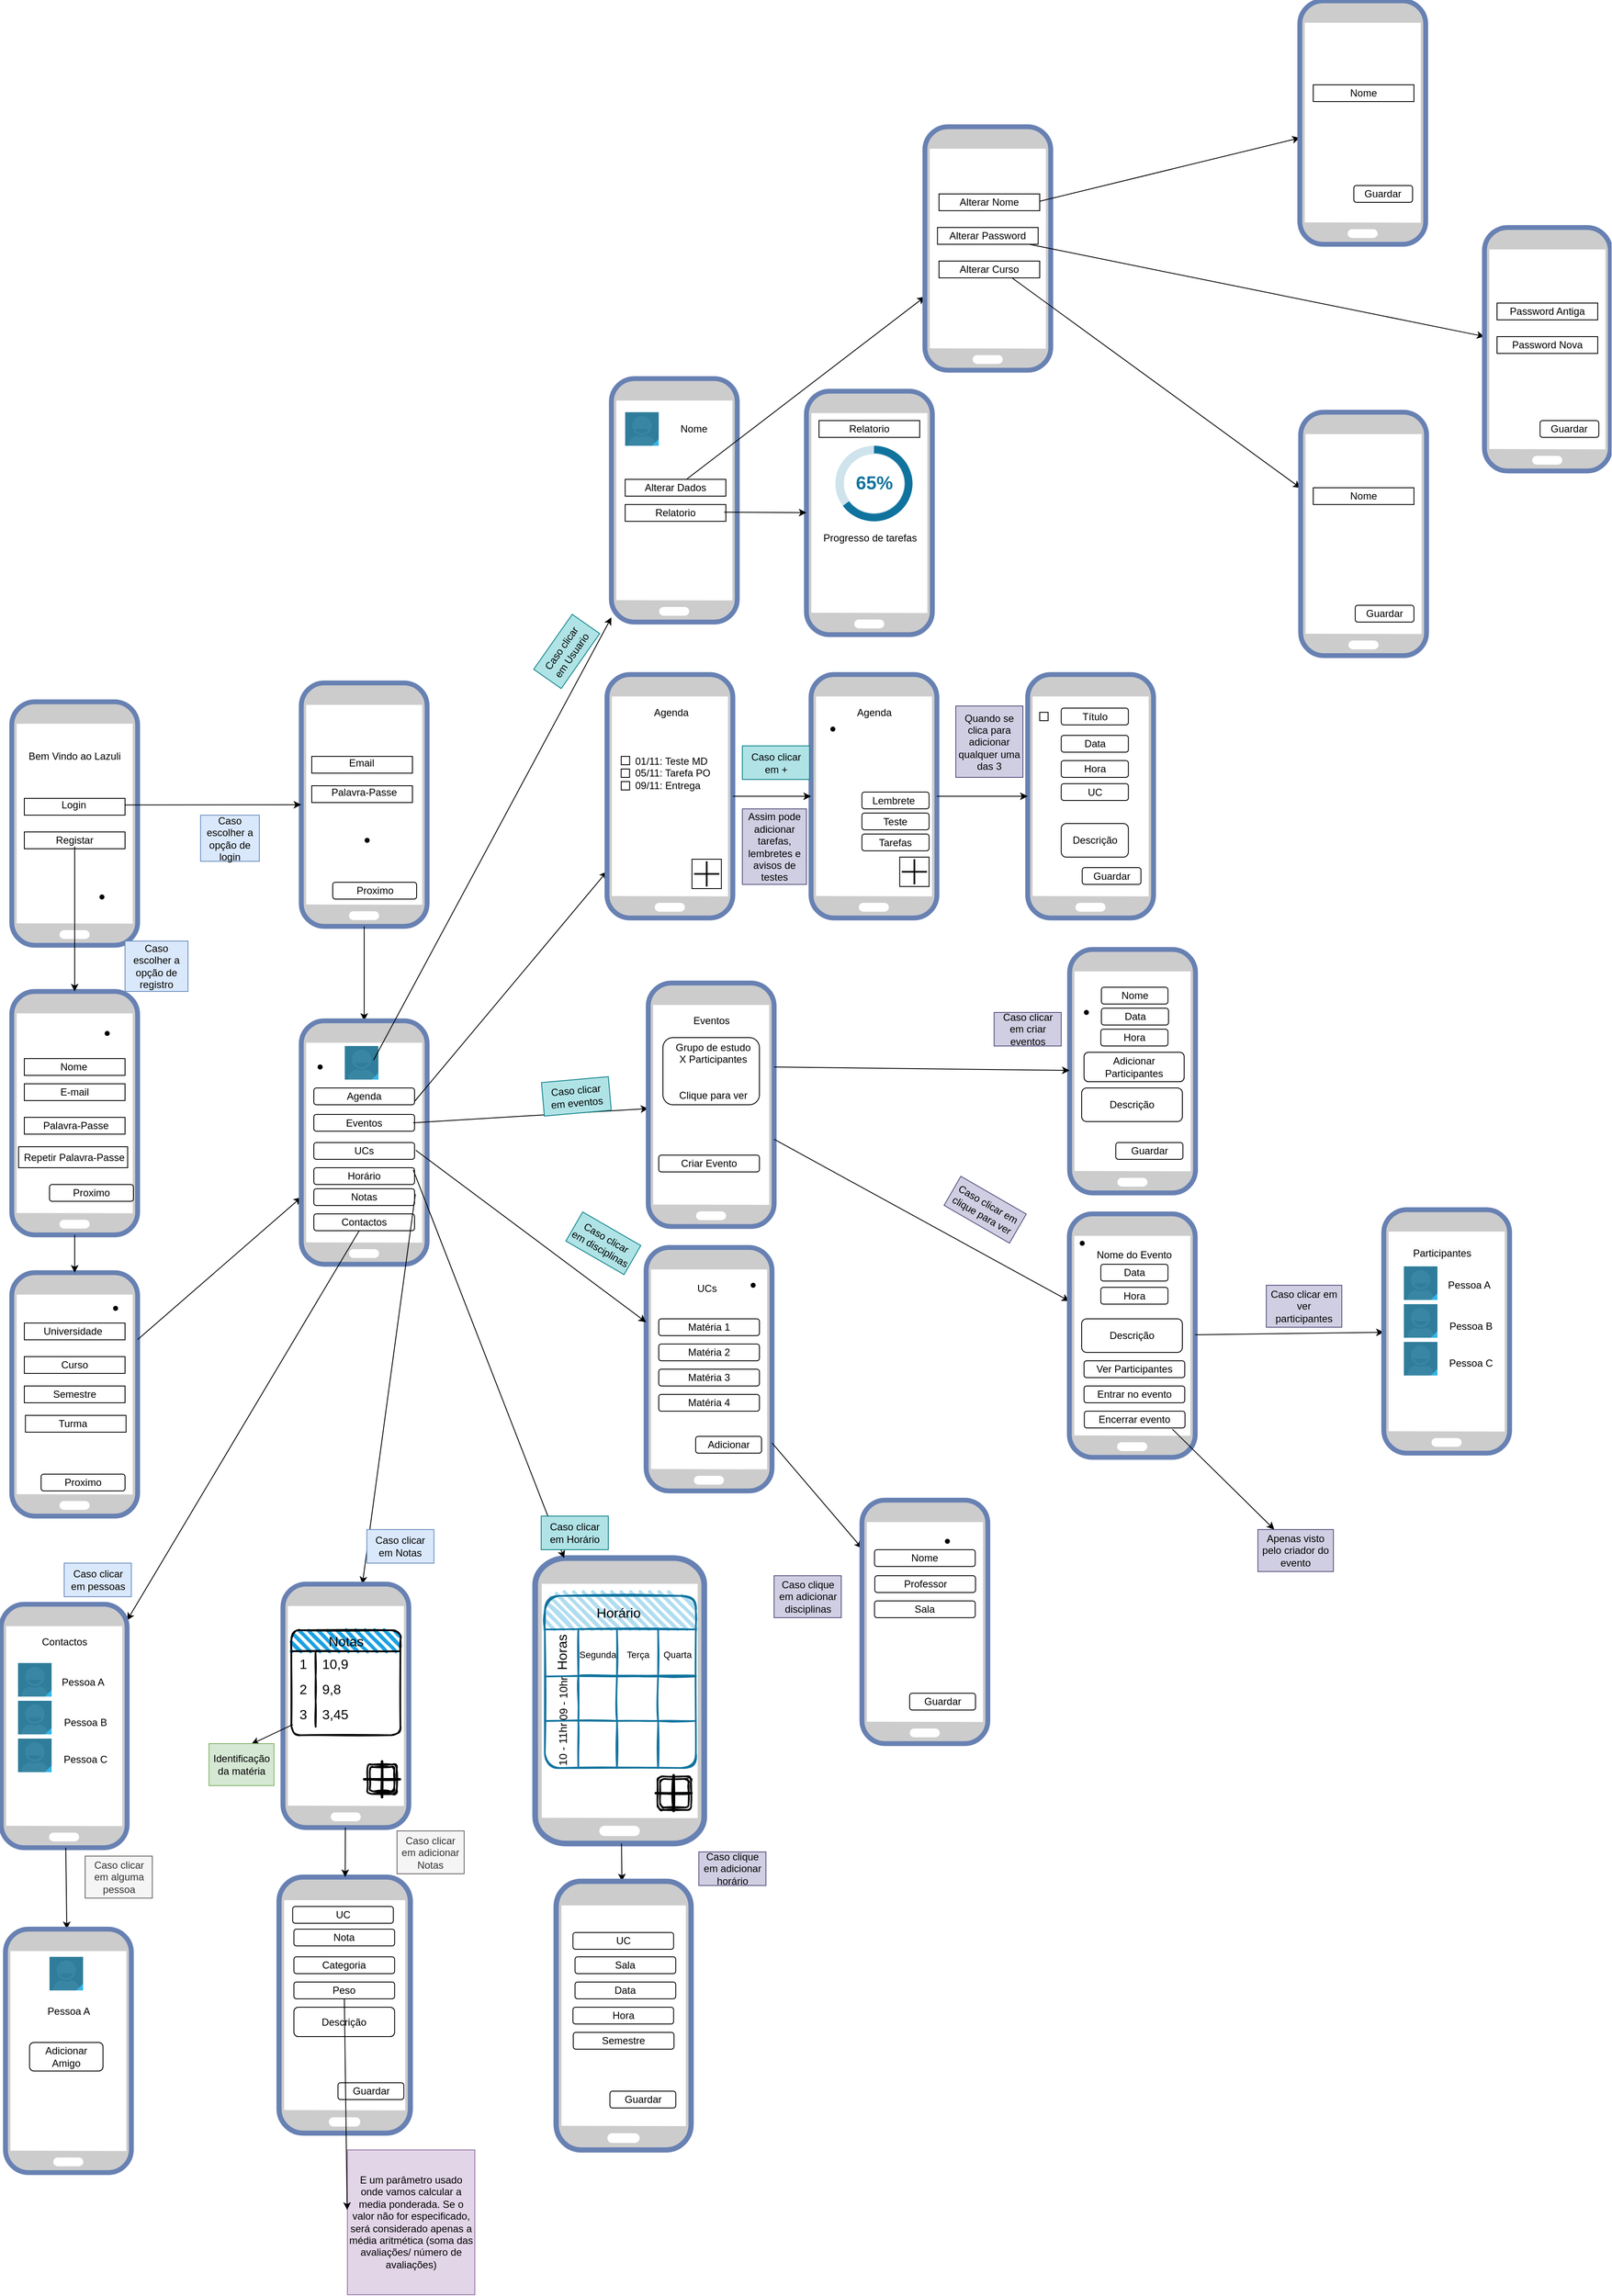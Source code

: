 <mxfile version="22.1.3" type="github">
  <diagram name="Página-1" id="cAdCbIKFTUZtztD2IjbC">
    <mxGraphModel dx="2636" dy="3644" grid="1" gridSize="10" guides="1" tooltips="1" connect="0" arrows="1" fold="1" page="1" pageScale="1" pageWidth="1169" pageHeight="827" math="0" shadow="0">
      <root>
        <mxCell id="0" />
        <mxCell id="1" parent="0" />
        <mxCell id="0KVhF8V3gHxktLooKfaU-1" value="" style="fontColor=#0066CC;verticalAlign=top;verticalLabelPosition=bottom;labelPosition=center;align=center;html=1;outlineConnect=0;fillColor=#CCCCCC;strokeColor=#6881B3;gradientColor=none;gradientDirection=north;strokeWidth=2;shape=mxgraph.networks.mobile;" parent="1" vertex="1">
          <mxGeometry x="125" y="-925" width="150" height="290" as="geometry" />
        </mxCell>
        <mxCell id="VMad6JrgPlULfduizpKx-3" value="" style="rounded=0;whiteSpace=wrap;html=1;" parent="1" vertex="1">
          <mxGeometry x="140" y="-810" width="120" height="20" as="geometry" />
        </mxCell>
        <mxCell id="VMad6JrgPlULfduizpKx-5" value="" style="rounded=0;whiteSpace=wrap;html=1;" parent="1" vertex="1">
          <mxGeometry x="140" y="-770" width="120" height="20" as="geometry" />
        </mxCell>
        <mxCell id="VMad6JrgPlULfduizpKx-17" value="Registar" style="text;html=1;strokeColor=none;fillColor=none;align=center;verticalAlign=middle;whiteSpace=wrap;rounded=0;" parent="1" vertex="1">
          <mxGeometry x="170" y="-767.5" width="60" height="15" as="geometry" />
        </mxCell>
        <mxCell id="VMad6JrgPlULfduizpKx-16" value="Login" style="text;html=1;strokeColor=none;fillColor=none;align=center;verticalAlign=middle;whiteSpace=wrap;rounded=0;" parent="1" vertex="1">
          <mxGeometry x="168.75" y="-810" width="60" height="15" as="geometry" />
        </mxCell>
        <mxCell id="0KVhF8V3gHxktLooKfaU-6" value="" style="fontColor=#0066CC;verticalAlign=top;verticalLabelPosition=bottom;labelPosition=center;align=center;html=1;outlineConnect=0;fillColor=#CCCCCC;strokeColor=#6881B3;gradientColor=none;gradientDirection=north;strokeWidth=2;shape=mxgraph.networks.mobile;" parent="1" vertex="1">
          <mxGeometry x="470" y="-947.5" width="150" height="290" as="geometry" />
        </mxCell>
        <mxCell id="0KVhF8V3gHxktLooKfaU-8" value="" style="fontColor=#0066CC;verticalAlign=top;verticalLabelPosition=bottom;labelPosition=center;align=center;html=1;outlineConnect=0;fillColor=#CCCCCC;strokeColor=#6881B3;gradientColor=none;gradientDirection=north;strokeWidth=2;shape=mxgraph.networks.mobile;" parent="1" vertex="1">
          <mxGeometry x="125" y="-245" width="150" height="290" as="geometry" />
        </mxCell>
        <mxCell id="VMad6JrgPlULfduizpKx-15" value="" style="rounded=0;whiteSpace=wrap;html=1;" parent="1" vertex="1">
          <mxGeometry x="482.5" y="-825" width="120" height="20" as="geometry" />
        </mxCell>
        <mxCell id="VMad6JrgPlULfduizpKx-19" value="Palavra-Passe" style="text;html=1;strokeColor=none;fillColor=none;align=center;verticalAlign=middle;whiteSpace=wrap;rounded=0;" parent="1" vertex="1">
          <mxGeometry x="491.25" y="-822.5" width="107.5" height="10" as="geometry" />
        </mxCell>
        <mxCell id="VMad6JrgPlULfduizpKx-14" value="" style="rounded=0;whiteSpace=wrap;html=1;" parent="1" vertex="1">
          <mxGeometry x="482.5" y="-860" width="120" height="20" as="geometry" />
        </mxCell>
        <mxCell id="VMad6JrgPlULfduizpKx-18" value="Email" style="text;html=1;strokeColor=none;fillColor=none;align=center;verticalAlign=middle;whiteSpace=wrap;rounded=0;" parent="1" vertex="1">
          <mxGeometry x="513.75" y="-855" width="56.25" height="5" as="geometry" />
        </mxCell>
        <mxCell id="0KVhF8V3gHxktLooKfaU-7" value="" style="fontColor=#0066CC;verticalAlign=top;verticalLabelPosition=bottom;labelPosition=center;align=center;html=1;outlineConnect=0;fillColor=#CCCCCC;strokeColor=#6881B3;gradientColor=none;gradientDirection=north;strokeWidth=2;shape=mxgraph.networks.mobile;" parent="1" vertex="1">
          <mxGeometry x="125" y="-580" width="150" height="290" as="geometry" />
        </mxCell>
        <mxCell id="VMad6JrgPlULfduizpKx-12" value="" style="rounded=0;whiteSpace=wrap;html=1;" parent="1" vertex="1">
          <mxGeometry x="140" y="-470" width="120" height="20" as="geometry" />
        </mxCell>
        <mxCell id="VMad6JrgPlULfduizpKx-10" value="" style="rounded=0;whiteSpace=wrap;html=1;" parent="1" vertex="1">
          <mxGeometry x="140" y="-500" width="120" height="20" as="geometry" />
        </mxCell>
        <mxCell id="VMad6JrgPlULfduizpKx-25" value="" style="rounded=0;whiteSpace=wrap;html=1;" parent="1" vertex="1">
          <mxGeometry x="133.13" y="-395" width="130" height="25" as="geometry" />
        </mxCell>
        <mxCell id="VMad6JrgPlULfduizpKx-27" value="Repetir Palavra-Passe" style="text;html=1;strokeColor=none;fillColor=none;align=center;verticalAlign=middle;whiteSpace=wrap;rounded=0;" parent="1" vertex="1">
          <mxGeometry x="132.5" y="-390" width="132.5" height="15" as="geometry" />
        </mxCell>
        <mxCell id="VMad6JrgPlULfduizpKx-20" value="Nome" style="text;html=1;strokeColor=none;fillColor=none;align=center;verticalAlign=middle;whiteSpace=wrap;rounded=0;" parent="1" vertex="1">
          <mxGeometry x="165" y="-495" width="67.5" height="10" as="geometry" />
        </mxCell>
        <mxCell id="VMad6JrgPlULfduizpKx-22" value="E-mail" style="text;html=1;strokeColor=none;fillColor=none;align=center;verticalAlign=middle;whiteSpace=wrap;rounded=0;" parent="1" vertex="1">
          <mxGeometry x="170" y="-465" width="60" height="10" as="geometry" />
        </mxCell>
        <mxCell id="0KVhF8V3gHxktLooKfaU-18" value="" style="rounded=0;whiteSpace=wrap;html=1;" parent="1" vertex="1">
          <mxGeometry x="140" y="-430" width="120" height="20" as="geometry" />
        </mxCell>
        <mxCell id="VMad6JrgPlULfduizpKx-23" value="Palavra-Passe" style="text;html=1;strokeColor=none;fillColor=none;align=center;verticalAlign=middle;whiteSpace=wrap;rounded=0;" parent="1" vertex="1">
          <mxGeometry x="153.75" y="-425" width="95" height="10" as="geometry" />
        </mxCell>
        <mxCell id="0KVhF8V3gHxktLooKfaU-20" value="" style="rounded=0;whiteSpace=wrap;html=1;" parent="1" vertex="1">
          <mxGeometry x="140" y="-185" width="120" height="20" as="geometry" />
        </mxCell>
        <mxCell id="0KVhF8V3gHxktLooKfaU-21" value="Universidade" style="text;html=1;strokeColor=none;fillColor=none;align=center;verticalAlign=middle;whiteSpace=wrap;rounded=0;" parent="1" vertex="1">
          <mxGeometry x="166.25" y="-182.5" width="63.75" height="15" as="geometry" />
        </mxCell>
        <mxCell id="0KVhF8V3gHxktLooKfaU-23" value="" style="rounded=0;whiteSpace=wrap;html=1;" parent="1" vertex="1">
          <mxGeometry x="140" y="-145" width="120" height="20" as="geometry" />
        </mxCell>
        <mxCell id="Im8DkBv-oJB0yEAL4bMb-1" value="" style="endArrow=classic;html=1;rounded=0;" parent="1" source="0KVhF8V3gHxktLooKfaU-8" target="PIecZ1-pUtgp4aDP-7Yr-34" edge="1">
          <mxGeometry width="50" height="50" relative="1" as="geometry">
            <mxPoint x="965" y="560" as="sourcePoint" />
            <mxPoint x="285" y="430" as="targetPoint" />
          </mxGeometry>
        </mxCell>
        <mxCell id="Im8DkBv-oJB0yEAL4bMb-4" value="Caso escolher a opção de registro" style="text;html=1;strokeColor=#6c8ebf;fillColor=#dae8fc;align=center;verticalAlign=middle;whiteSpace=wrap;rounded=0;" parent="1" vertex="1">
          <mxGeometry x="260" y="-640" width="75" height="60" as="geometry" />
        </mxCell>
        <mxCell id="Im8DkBv-oJB0yEAL4bMb-5" value="Caso escolher a opção de login" style="text;html=1;strokeColor=#6c8ebf;fillColor=#dae8fc;align=center;verticalAlign=middle;whiteSpace=wrap;rounded=0;" parent="1" vertex="1">
          <mxGeometry x="350" y="-790" width="70" height="55" as="geometry" />
        </mxCell>
        <mxCell id="Im8DkBv-oJB0yEAL4bMb-8" value="" style="endArrow=classic;html=1;rounded=0;" parent="1" source="0KVhF8V3gHxktLooKfaU-6" target="PIecZ1-pUtgp4aDP-7Yr-34" edge="1">
          <mxGeometry width="50" height="50" relative="1" as="geometry">
            <mxPoint x="280" y="110" as="sourcePoint" />
            <mxPoint x="985" y="-40" as="targetPoint" />
          </mxGeometry>
        </mxCell>
        <mxCell id="Im8DkBv-oJB0yEAL4bMb-9" value="Proximo" style="rounded=1;whiteSpace=wrap;html=1;" parent="1" vertex="1">
          <mxGeometry x="507.5" y="-710" width="100" height="20" as="geometry" />
        </mxCell>
        <mxCell id="Im8DkBv-oJB0yEAL4bMb-14" value="Bem Vindo ao Lazuli" style="text;html=1;strokeColor=none;fillColor=none;align=center;verticalAlign=middle;whiteSpace=wrap;rounded=0;" parent="1" vertex="1">
          <mxGeometry x="140" y="-875" width="120" height="30" as="geometry" />
        </mxCell>
        <mxCell id="zmDIpyJvA4lZAGfdypss-1" value="Proximo" style="rounded=1;whiteSpace=wrap;html=1;" parent="1" vertex="1">
          <mxGeometry x="170" y="-350" width="100" height="20" as="geometry" />
        </mxCell>
        <mxCell id="zmDIpyJvA4lZAGfdypss-3" value="Proximo" style="rounded=1;whiteSpace=wrap;html=1;" parent="1" vertex="1">
          <mxGeometry x="160" y="-5" width="100" height="20" as="geometry" />
        </mxCell>
        <mxCell id="PIecZ1-pUtgp4aDP-7Yr-6" value="" style="endArrow=classic;html=1;rounded=0;" parent="1" source="0KVhF8V3gHxktLooKfaU-7" target="0KVhF8V3gHxktLooKfaU-8" edge="1">
          <mxGeometry width="50" height="50" relative="1" as="geometry">
            <mxPoint x="275" y="-160" as="sourcePoint" />
            <mxPoint x="825" y="-300" as="targetPoint" />
          </mxGeometry>
        </mxCell>
        <mxCell id="PIecZ1-pUtgp4aDP-7Yr-7" value="" style="endArrow=classic;html=1;rounded=0;exitX=0.995;exitY=0.395;exitDx=0;exitDy=0;exitPerimeter=0;" parent="1" source="VMad6JrgPlULfduizpKx-3" target="0KVhF8V3gHxktLooKfaU-6" edge="1">
          <mxGeometry width="50" height="50" relative="1" as="geometry">
            <mxPoint x="620" y="-550" as="sourcePoint" />
            <mxPoint x="490" y="-690" as="targetPoint" />
            <Array as="points" />
          </mxGeometry>
        </mxCell>
        <mxCell id="PIecZ1-pUtgp4aDP-7Yr-8" value="" style="endArrow=classic;html=1;rounded=0;" parent="1" source="VMad6JrgPlULfduizpKx-17" target="0KVhF8V3gHxktLooKfaU-7" edge="1">
          <mxGeometry width="50" height="50" relative="1" as="geometry">
            <mxPoint x="290" y="-520" as="sourcePoint" />
            <mxPoint x="120" y="-670" as="targetPoint" />
            <Array as="points" />
          </mxGeometry>
        </mxCell>
        <mxCell id="PIecZ1-pUtgp4aDP-7Yr-16" value="Semestre" style="rounded=0;whiteSpace=wrap;html=1;" parent="1" vertex="1">
          <mxGeometry x="140" y="-110" width="120" height="20" as="geometry" />
        </mxCell>
        <mxCell id="PIecZ1-pUtgp4aDP-7Yr-17" value="" style="rounded=0;whiteSpace=wrap;html=1;" parent="1" vertex="1">
          <mxGeometry x="141.25" y="-75" width="120" height="20" as="geometry" />
        </mxCell>
        <mxCell id="PIecZ1-pUtgp4aDP-7Yr-19" value="Curso" style="text;html=1;strokeColor=none;fillColor=none;align=center;verticalAlign=middle;whiteSpace=wrap;rounded=0;" parent="1" vertex="1">
          <mxGeometry x="170" y="-140" width="60" height="10" as="geometry" />
        </mxCell>
        <mxCell id="PIecZ1-pUtgp4aDP-7Yr-22" value="Turma" style="text;html=1;strokeColor=none;fillColor=none;align=center;verticalAlign=middle;whiteSpace=wrap;rounded=0;" parent="1" vertex="1">
          <mxGeometry x="168.13" y="-70" width="60" height="10" as="geometry" />
        </mxCell>
        <mxCell id="PIecZ1-pUtgp4aDP-7Yr-34" value="" style="fontColor=#0066CC;verticalAlign=top;verticalLabelPosition=bottom;labelPosition=center;align=center;html=1;outlineConnect=0;fillColor=#CCCCCC;strokeColor=#6881B3;gradientColor=none;gradientDirection=north;strokeWidth=2;shape=mxgraph.networks.mobile;" parent="1" vertex="1">
          <mxGeometry x="470" y="-545" width="150" height="290" as="geometry" />
        </mxCell>
        <mxCell id="PIecZ1-pUtgp4aDP-7Yr-35" value="Agenda" style="rounded=1;whiteSpace=wrap;html=1;" parent="1" vertex="1">
          <mxGeometry x="485" y="-465" width="120" height="20" as="geometry" />
        </mxCell>
        <mxCell id="PIecZ1-pUtgp4aDP-7Yr-36" value="Horário" style="rounded=1;whiteSpace=wrap;html=1;" parent="1" vertex="1">
          <mxGeometry x="485" y="-370" width="120" height="20" as="geometry" />
        </mxCell>
        <mxCell id="PIecZ1-pUtgp4aDP-7Yr-37" value="UCs" style="rounded=1;whiteSpace=wrap;html=1;" parent="1" vertex="1">
          <mxGeometry x="485" y="-400" width="120" height="20" as="geometry" />
        </mxCell>
        <mxCell id="PIecZ1-pUtgp4aDP-7Yr-38" value="Eventos" style="rounded=1;whiteSpace=wrap;html=1;" parent="1" vertex="1">
          <mxGeometry x="485" y="-433.5" width="120" height="20" as="geometry" />
        </mxCell>
        <mxCell id="PIecZ1-pUtgp4aDP-7Yr-39" value="Notas" style="rounded=1;whiteSpace=wrap;html=1;" parent="1" vertex="1">
          <mxGeometry x="485" y="-345" width="120" height="20" as="geometry" />
        </mxCell>
        <mxCell id="PIecZ1-pUtgp4aDP-7Yr-40" value="" style="endArrow=classic;html=1;rounded=0;exitX=1;exitY=0.8;exitDx=0;exitDy=0;exitPerimeter=0;" parent="1" source="PIecZ1-pUtgp4aDP-7Yr-35" target="PIecZ1-pUtgp4aDP-7Yr-42" edge="1">
          <mxGeometry width="50" height="50" relative="1" as="geometry">
            <mxPoint x="980" y="260" as="sourcePoint" />
            <mxPoint x="985" y="390" as="targetPoint" />
          </mxGeometry>
        </mxCell>
        <mxCell id="PIecZ1-pUtgp4aDP-7Yr-42" value="" style="fontColor=#0066CC;verticalAlign=top;verticalLabelPosition=bottom;labelPosition=center;align=center;html=1;outlineConnect=0;fillColor=#CCCCCC;strokeColor=#6881B3;gradientColor=none;gradientDirection=north;strokeWidth=2;shape=mxgraph.networks.mobile;" parent="1" vertex="1">
          <mxGeometry x="834.33" y="-957.5" width="150" height="290" as="geometry" />
        </mxCell>
        <mxCell id="PIecZ1-pUtgp4aDP-7Yr-49" value="" style="endArrow=classic;html=1;rounded=0;" parent="1" source="PIecZ1-pUtgp4aDP-7Yr-58" target="PIecZ1-pUtgp4aDP-7Yr-51" edge="1">
          <mxGeometry width="50" height="50" relative="1" as="geometry">
            <mxPoint x="810" y="410" as="sourcePoint" />
            <mxPoint x="1270" y="-80" as="targetPoint" />
          </mxGeometry>
        </mxCell>
        <mxCell id="PIecZ1-pUtgp4aDP-7Yr-50" value="" style="endArrow=classic;html=1;rounded=0;exitX=0.987;exitY=0.5;exitDx=0;exitDy=0;exitPerimeter=0;" parent="1" source="PIecZ1-pUtgp4aDP-7Yr-38" target="PIecZ1-pUtgp4aDP-7Yr-52" edge="1">
          <mxGeometry width="50" height="50" relative="1" as="geometry">
            <mxPoint x="1060.0" y="135.0" as="sourcePoint" />
            <mxPoint x="1370" y="236.37" as="targetPoint" />
            <Array as="points" />
          </mxGeometry>
        </mxCell>
        <mxCell id="PIecZ1-pUtgp4aDP-7Yr-51" value="" style="fontColor=#0066CC;verticalAlign=top;verticalLabelPosition=bottom;labelPosition=center;align=center;html=1;outlineConnect=0;fillColor=#CCCCCC;strokeColor=#6881B3;gradientColor=none;gradientDirection=north;strokeWidth=2;shape=mxgraph.networks.mobile;" parent="1" vertex="1">
          <mxGeometry x="112.5" y="150" width="150" height="290" as="geometry" />
        </mxCell>
        <mxCell id="PIecZ1-pUtgp4aDP-7Yr-52" value="" style="fontColor=#0066CC;verticalAlign=top;verticalLabelPosition=bottom;labelPosition=center;align=center;html=1;outlineConnect=0;fillColor=#CCCCCC;strokeColor=#6881B3;gradientColor=none;gradientDirection=north;strokeWidth=2;shape=mxgraph.networks.mobile;" parent="1" vertex="1">
          <mxGeometry x="883.5" y="-590" width="150" height="290" as="geometry" />
        </mxCell>
        <mxCell id="PIecZ1-pUtgp4aDP-7Yr-54" value="" style="verticalLabelPosition=bottom;verticalAlign=top;html=1;shadow=0;dashed=0;strokeWidth=1;shape=mxgraph.android.contact_badge_pressed;sketch=0;" parent="1" vertex="1">
          <mxGeometry x="132.5" y="220" width="40" height="40" as="geometry" />
        </mxCell>
        <mxCell id="PIecZ1-pUtgp4aDP-7Yr-55" value="" style="verticalLabelPosition=bottom;verticalAlign=top;html=1;shadow=0;dashed=0;strokeWidth=1;shape=mxgraph.android.contact_badge_pressed;sketch=0;" parent="1" vertex="1">
          <mxGeometry x="132.5" y="310" width="40" height="40" as="geometry" />
        </mxCell>
        <mxCell id="PIecZ1-pUtgp4aDP-7Yr-57" value="Contactos" style="text;html=1;strokeColor=none;fillColor=none;align=center;verticalAlign=middle;whiteSpace=wrap;rounded=0;" parent="1" vertex="1">
          <mxGeometry x="152.5" y="175" width="70" height="40" as="geometry" />
        </mxCell>
        <mxCell id="PIecZ1-pUtgp4aDP-7Yr-58" value="Contactos" style="rounded=1;whiteSpace=wrap;html=1;" parent="1" vertex="1">
          <mxGeometry x="485" y="-315" width="120" height="20" as="geometry" />
        </mxCell>
        <mxCell id="PIecZ1-pUtgp4aDP-7Yr-67" value="Pessoa B" style="text;html=1;strokeColor=none;fillColor=none;align=center;verticalAlign=middle;whiteSpace=wrap;rounded=0;" parent="1" vertex="1">
          <mxGeometry x="182.5" y="276" width="60" height="30" as="geometry" />
        </mxCell>
        <mxCell id="PIecZ1-pUtgp4aDP-7Yr-68" value="Pessoa C" style="text;html=1;strokeColor=none;fillColor=none;align=center;verticalAlign=middle;whiteSpace=wrap;rounded=0;" parent="1" vertex="1">
          <mxGeometry x="182.5" y="320" width="60" height="30" as="geometry" />
        </mxCell>
        <mxCell id="PIecZ1-pUtgp4aDP-7Yr-70" value="Caso clicar em pessoas" style="text;html=1;strokeColor=#6c8ebf;fillColor=#dae8fc;align=center;verticalAlign=middle;whiteSpace=wrap;rounded=0;rotation=0;" parent="1" vertex="1">
          <mxGeometry x="187.5" y="101" width="80" height="40" as="geometry" />
        </mxCell>
        <mxCell id="PIecZ1-pUtgp4aDP-7Yr-71" value="Eventos" style="text;html=1;strokeColor=none;fillColor=none;align=center;verticalAlign=middle;whiteSpace=wrap;rounded=0;" parent="1" vertex="1">
          <mxGeometry x="928.5" y="-560" width="60" height="30" as="geometry" />
        </mxCell>
        <mxCell id="PIecZ1-pUtgp4aDP-7Yr-72" value="Caso clicar em eventos" style="text;html=1;strokeColor=#0e8088;fillColor=#b0e3e6;align=center;verticalAlign=middle;whiteSpace=wrap;rounded=0;rotation=-5;" parent="1" vertex="1">
          <mxGeometry x="757.83" y="-475" width="80" height="40" as="geometry" />
        </mxCell>
        <mxCell id="PIecZ1-pUtgp4aDP-7Yr-75" value="Agenda" style="text;html=1;strokeColor=none;fillColor=none;align=center;verticalAlign=middle;whiteSpace=wrap;rounded=0;" parent="1" vertex="1">
          <mxGeometry x="880.67" y="-927.5" width="60" height="30" as="geometry" />
        </mxCell>
        <mxCell id="PIecZ1-pUtgp4aDP-7Yr-78" value="" style="whiteSpace=wrap;html=1;aspect=fixed;" parent="1" vertex="1">
          <mxGeometry x="935.67" y="-737.5" width="35" height="35" as="geometry" />
        </mxCell>
        <mxCell id="PIecZ1-pUtgp4aDP-7Yr-84" value="" style="line;strokeWidth=2;direction=south;html=1;" parent="1" vertex="1">
          <mxGeometry x="948.17" y="-735" width="10" height="30" as="geometry" />
        </mxCell>
        <mxCell id="PIecZ1-pUtgp4aDP-7Yr-85" value="" style="line;strokeWidth=2;html=1;" parent="1" vertex="1">
          <mxGeometry x="938.17" y="-725" width="30" height="10" as="geometry" />
        </mxCell>
        <mxCell id="PIecZ1-pUtgp4aDP-7Yr-98" value="" style="rounded=1;whiteSpace=wrap;html=1;" parent="1" vertex="1">
          <mxGeometry x="901" y="-525" width="115" height="80" as="geometry" />
        </mxCell>
        <mxCell id="PIecZ1-pUtgp4aDP-7Yr-99" value="Grupo de estudo&lt;br&gt;X Participantes&lt;br&gt;&lt;br&gt;&lt;br&gt;Clique para ver" style="text;html=1;strokeColor=none;fillColor=none;align=center;verticalAlign=middle;whiteSpace=wrap;rounded=0;" parent="1" vertex="1">
          <mxGeometry x="911.58" y="-505" width="97.5" height="40" as="geometry" />
        </mxCell>
        <mxCell id="PIecZ1-pUtgp4aDP-7Yr-100" value="Criar Evento" style="rounded=1;whiteSpace=wrap;html=1;" parent="1" vertex="1">
          <mxGeometry x="896" y="-385" width="120" height="20" as="geometry" />
        </mxCell>
        <mxCell id="m-_DFbzXISbO1GzNLeAH-19" value="" style="fontColor=#0066CC;verticalAlign=top;verticalLabelPosition=bottom;labelPosition=center;align=center;html=1;outlineConnect=0;fillColor=#CCCCCC;strokeColor=#6881B3;gradientColor=none;gradientDirection=north;strokeWidth=2;shape=mxgraph.networks.mobile;" parent="1" vertex="1">
          <mxGeometry x="1077.5" y="-957.5" width="150" height="290" as="geometry" />
        </mxCell>
        <mxCell id="m-_DFbzXISbO1GzNLeAH-20" value="" style="endArrow=classic;html=1;rounded=0;" parent="1" source="PIecZ1-pUtgp4aDP-7Yr-42" target="m-_DFbzXISbO1GzNLeAH-19" edge="1">
          <mxGeometry width="50" height="50" relative="1" as="geometry">
            <mxPoint x="1045.67" y="-907.5" as="sourcePoint" />
            <mxPoint x="1045.67" y="-767.5" as="targetPoint" />
          </mxGeometry>
        </mxCell>
        <mxCell id="m-_DFbzXISbO1GzNLeAH-21" value="Caso clicar em +" style="text;html=1;strokeColor=#0e8088;fillColor=#b0e3e6;align=center;verticalAlign=middle;whiteSpace=wrap;rounded=0;rotation=0;" parent="1" vertex="1">
          <mxGeometry x="995.67" y="-872.5" width="80" height="40" as="geometry" />
        </mxCell>
        <mxCell id="m-_DFbzXISbO1GzNLeAH-25" value="" style="whiteSpace=wrap;html=1;aspect=fixed;" parent="1" vertex="1">
          <mxGeometry x="1183.17" y="-740" width="35" height="35" as="geometry" />
        </mxCell>
        <mxCell id="m-_DFbzXISbO1GzNLeAH-23" value="" style="line;strokeWidth=2;html=1;" parent="1" vertex="1">
          <mxGeometry x="1185.67" y="-727.5" width="30" height="10" as="geometry" />
        </mxCell>
        <mxCell id="m-_DFbzXISbO1GzNLeAH-24" value="" style="line;strokeWidth=2;direction=south;html=1;" parent="1" vertex="1">
          <mxGeometry x="1195.67" y="-737.5" width="10" height="30" as="geometry" />
        </mxCell>
        <mxCell id="m-_DFbzXISbO1GzNLeAH-27" value="" style="rounded=1;whiteSpace=wrap;html=1;" parent="1" vertex="1">
          <mxGeometry x="1138.17" y="-817.5" width="80" height="20" as="geometry" />
        </mxCell>
        <mxCell id="m-_DFbzXISbO1GzNLeAH-26" value="Lembrete" style="text;html=1;strokeColor=none;fillColor=none;align=center;verticalAlign=middle;whiteSpace=wrap;rounded=0;" parent="1" vertex="1">
          <mxGeometry x="1145.67" y="-822.5" width="60" height="30" as="geometry" />
        </mxCell>
        <mxCell id="m-_DFbzXISbO1GzNLeAH-28" value="" style="rounded=1;whiteSpace=wrap;html=1;" parent="1" vertex="1">
          <mxGeometry x="1138.17" y="-792.5" width="80" height="20" as="geometry" />
        </mxCell>
        <mxCell id="m-_DFbzXISbO1GzNLeAH-29" value="" style="rounded=1;whiteSpace=wrap;html=1;" parent="1" vertex="1">
          <mxGeometry x="1138.17" y="-767.5" width="80" height="20" as="geometry" />
        </mxCell>
        <mxCell id="m-_DFbzXISbO1GzNLeAH-30" value="Teste" style="text;html=1;strokeColor=none;fillColor=none;align=center;verticalAlign=middle;whiteSpace=wrap;rounded=0;" parent="1" vertex="1">
          <mxGeometry x="1148.17" y="-797.5" width="60" height="30" as="geometry" />
        </mxCell>
        <mxCell id="m-_DFbzXISbO1GzNLeAH-31" value="Tarefas" style="text;html=1;strokeColor=none;fillColor=none;align=center;verticalAlign=middle;whiteSpace=wrap;rounded=0;" parent="1" vertex="1">
          <mxGeometry x="1148.17" y="-772.5" width="60" height="30" as="geometry" />
        </mxCell>
        <mxCell id="m-_DFbzXISbO1GzNLeAH-45" value="Agenda" style="text;html=1;strokeColor=none;fillColor=none;align=center;verticalAlign=middle;whiteSpace=wrap;rounded=0;" parent="1" vertex="1">
          <mxGeometry x="1122.5" y="-927.5" width="60" height="30" as="geometry" />
        </mxCell>
        <mxCell id="m-_DFbzXISbO1GzNLeAH-59" value="&lt;ul&gt;&lt;li&gt;01/11: Teste MD&lt;/li&gt;&lt;li&gt;05/11: Tarefa PO&lt;/li&gt;&lt;li&gt;09/11: Entrega&lt;/li&gt;&lt;/ul&gt;" style="text;strokeColor=none;fillColor=none;html=1;whiteSpace=wrap;verticalAlign=middle;overflow=hidden;fontSize=12;fontFamily=Helvetica;fontColor=default;" parent="1" vertex="1">
          <mxGeometry x="826.34" y="-880" width="144.33" height="80" as="geometry" />
        </mxCell>
        <mxCell id="m-_DFbzXISbO1GzNLeAH-60" value="Assim pode adicionar tarefas, lembretes e avisos de testes" style="text;html=1;strokeColor=#56517e;fillColor=#d0cee2;align=center;verticalAlign=middle;whiteSpace=wrap;rounded=0;rotation=0;" parent="1" vertex="1">
          <mxGeometry x="995.67" y="-797.5" width="76.34" height="90" as="geometry" />
        </mxCell>
        <mxCell id="m-_DFbzXISbO1GzNLeAH-61" value="" style="fontColor=#0066CC;verticalAlign=top;verticalLabelPosition=bottom;labelPosition=center;align=center;html=1;outlineConnect=0;fillColor=#CCCCCC;strokeColor=#6881B3;gradientColor=none;gradientDirection=north;strokeWidth=2;shape=mxgraph.networks.mobile;" parent="1" vertex="1">
          <mxGeometry x="1335.67" y="-957.5" width="150" height="290" as="geometry" />
        </mxCell>
        <mxCell id="m-_DFbzXISbO1GzNLeAH-62" value="" style="endArrow=classic;html=1;rounded=0;" parent="1" source="m-_DFbzXISbO1GzNLeAH-19" target="m-_DFbzXISbO1GzNLeAH-61" edge="1">
          <mxGeometry width="50" height="50" relative="1" as="geometry">
            <mxPoint x="1218.17" y="-766.5" as="sourcePoint" />
            <mxPoint x="1310.17" y="-767.5" as="targetPoint" />
          </mxGeometry>
        </mxCell>
        <mxCell id="m-_DFbzXISbO1GzNLeAH-63" value="Quando se clica para adicionar qualquer uma das 3" style="text;html=1;strokeColor=#56517e;fillColor=#d0cee2;align=center;verticalAlign=middle;whiteSpace=wrap;rounded=0;rotation=0;" parent="1" vertex="1">
          <mxGeometry x="1250" y="-920" width="80" height="85" as="geometry" />
        </mxCell>
        <mxCell id="m-_DFbzXISbO1GzNLeAH-64" value="Título" style="rounded=1;whiteSpace=wrap;html=1;" parent="1" vertex="1">
          <mxGeometry x="1375.67" y="-917.5" width="80" height="20" as="geometry" />
        </mxCell>
        <mxCell id="m-_DFbzXISbO1GzNLeAH-66" value="Data" style="rounded=1;whiteSpace=wrap;html=1;" parent="1" vertex="1">
          <mxGeometry x="1375.67" y="-885" width="80" height="20" as="geometry" />
        </mxCell>
        <mxCell id="m-_DFbzXISbO1GzNLeAH-67" value="Hora" style="rounded=1;whiteSpace=wrap;html=1;" parent="1" vertex="1">
          <mxGeometry x="1375.67" y="-855" width="80" height="20" as="geometry" />
        </mxCell>
        <mxCell id="m-_DFbzXISbO1GzNLeAH-68" value="Descrição" style="rounded=1;whiteSpace=wrap;html=1;" parent="1" vertex="1">
          <mxGeometry x="1375.67" y="-780" width="80" height="40" as="geometry" />
        </mxCell>
        <mxCell id="m-_DFbzXISbO1GzNLeAH-74" value="Guardar" style="rounded=1;whiteSpace=wrap;html=1;" parent="1" vertex="1">
          <mxGeometry x="1400.67" y="-727.5" width="70" height="20" as="geometry" />
        </mxCell>
        <mxCell id="m-_DFbzXISbO1GzNLeAH-80" value="" style="endArrow=classic;html=1;rounded=0;" parent="1" source="PIecZ1-pUtgp4aDP-7Yr-51" target="dBM1_o9W2WK-wo57AJQ_-4" edge="1">
          <mxGeometry width="50" height="50" relative="1" as="geometry">
            <mxPoint x="282.5" y="310" as="sourcePoint" />
            <mxPoint x="190" y="520" as="targetPoint" />
          </mxGeometry>
        </mxCell>
        <mxCell id="m-_DFbzXISbO1GzNLeAH-82" value="Caso clicar em alguma pessoa" style="text;html=1;strokeColor=#666666;fillColor=#f5f5f5;align=center;verticalAlign=middle;whiteSpace=wrap;rounded=0;rotation=0;fontColor=#333333;" parent="1" vertex="1">
          <mxGeometry x="212.5" y="450" width="80" height="50" as="geometry" />
        </mxCell>
        <mxCell id="m-_DFbzXISbO1GzNLeAH-92" value="" style="fontColor=#0066CC;verticalAlign=top;verticalLabelPosition=bottom;labelPosition=center;align=center;html=1;outlineConnect=0;fillColor=#CCCCCC;strokeColor=#6881B3;gradientColor=none;gradientDirection=north;strokeWidth=2;shape=mxgraph.networks.mobile;" parent="1" vertex="1">
          <mxGeometry x="1385.67" y="-630" width="150" height="290" as="geometry" />
        </mxCell>
        <mxCell id="m-_DFbzXISbO1GzNLeAH-93" value="" style="endArrow=classic;html=1;rounded=0;" parent="1" target="m-_DFbzXISbO1GzNLeAH-92" edge="1">
          <mxGeometry width="50" height="50" relative="1" as="geometry">
            <mxPoint x="1033.5" y="-490" as="sourcePoint" />
            <mxPoint x="1133.5" y="-490" as="targetPoint" />
            <Array as="points" />
          </mxGeometry>
        </mxCell>
        <mxCell id="m-_DFbzXISbO1GzNLeAH-94" value="Nome" style="rounded=1;whiteSpace=wrap;html=1;" parent="1" vertex="1">
          <mxGeometry x="1423.51" y="-585" width="79.33" height="20" as="geometry" />
        </mxCell>
        <mxCell id="m-_DFbzXISbO1GzNLeAH-96" value="Adicionar Participantes" style="rounded=1;whiteSpace=wrap;html=1;" parent="1" vertex="1">
          <mxGeometry x="1402.84" y="-507.5" width="119.33" height="35" as="geometry" />
        </mxCell>
        <mxCell id="m-_DFbzXISbO1GzNLeAH-97" value="Descrição" style="rounded=1;whiteSpace=wrap;html=1;" parent="1" vertex="1">
          <mxGeometry x="1400.0" y="-465" width="120" height="40" as="geometry" />
        </mxCell>
        <mxCell id="m-_DFbzXISbO1GzNLeAH-98" value="Guardar" style="rounded=1;whiteSpace=wrap;html=1;" parent="1" vertex="1">
          <mxGeometry x="1440.67" y="-400" width="80" height="20" as="geometry" />
        </mxCell>
        <mxCell id="m-_DFbzXISbO1GzNLeAH-99" value="Caso clicar em criar eventos" style="text;html=1;strokeColor=#56517e;fillColor=#d0cee2;align=center;verticalAlign=middle;whiteSpace=wrap;rounded=0;rotation=0;" parent="1" vertex="1">
          <mxGeometry x="1295.67" y="-555" width="80" height="40" as="geometry" />
        </mxCell>
        <mxCell id="m-_DFbzXISbO1GzNLeAH-100" value="" style="endArrow=classic;html=1;rounded=0;exitX=1.008;exitY=0.327;exitDx=0;exitDy=0;exitPerimeter=0;" parent="1" source="PIecZ1-pUtgp4aDP-7Yr-39" target="m-_DFbzXISbO1GzNLeAH-101" edge="1">
          <mxGeometry width="50" height="50" relative="1" as="geometry">
            <mxPoint x="688.46" y="-150" as="sourcePoint" />
            <mxPoint x="688.46" y="210" as="targetPoint" />
          </mxGeometry>
        </mxCell>
        <mxCell id="m-_DFbzXISbO1GzNLeAH-101" value="" style="fontColor=#0066CC;verticalAlign=top;verticalLabelPosition=bottom;labelPosition=center;align=center;html=1;outlineConnect=0;fillColor=#CCCCCC;strokeColor=#6881B3;gradientColor=none;gradientDirection=north;strokeWidth=2;shape=mxgraph.networks.mobile;" parent="1" vertex="1">
          <mxGeometry x="448.17" y="126" width="150" height="290" as="geometry" />
        </mxCell>
        <mxCell id="m-_DFbzXISbO1GzNLeAH-102" value="" style="fontColor=#0066CC;verticalAlign=top;verticalLabelPosition=bottom;labelPosition=center;align=center;html=1;outlineConnect=0;fillColor=#CCCCCC;strokeColor=#6881B3;gradientColor=none;gradientDirection=north;strokeWidth=2;shape=mxgraph.networks.mobile;" parent="1" vertex="1">
          <mxGeometry x="748.75" y="95" width="201.5" height="340" as="geometry" />
        </mxCell>
        <mxCell id="m-_DFbzXISbO1GzNLeAH-103" value="" style="endArrow=classic;html=1;rounded=0;exitX=0.987;exitY=0.135;exitDx=0;exitDy=0;exitPerimeter=0;" parent="1" source="PIecZ1-pUtgp4aDP-7Yr-36" target="m-_DFbzXISbO1GzNLeAH-102" edge="1">
          <mxGeometry width="50" height="50" relative="1" as="geometry">
            <mxPoint x="690" y="-203" as="sourcePoint" />
            <mxPoint x="753" y="155" as="targetPoint" />
          </mxGeometry>
        </mxCell>
        <mxCell id="m-_DFbzXISbO1GzNLeAH-104" value="" style="fontColor=#0066CC;verticalAlign=top;verticalLabelPosition=bottom;labelPosition=center;align=center;html=1;outlineConnect=0;fillColor=#CCCCCC;strokeColor=#6881B3;gradientColor=none;gradientDirection=north;strokeWidth=2;shape=mxgraph.networks.mobile;" parent="1" vertex="1">
          <mxGeometry x="881.0" y="-275" width="150" height="290" as="geometry" />
        </mxCell>
        <mxCell id="m-_DFbzXISbO1GzNLeAH-105" value="" style="endArrow=classic;html=1;rounded=0;exitX=1.012;exitY=0.458;exitDx=0;exitDy=0;exitPerimeter=0;" parent="1" source="PIecZ1-pUtgp4aDP-7Yr-37" target="m-_DFbzXISbO1GzNLeAH-104" edge="1">
          <mxGeometry width="50" height="50" relative="1" as="geometry">
            <mxPoint x="710" y="-260" as="sourcePoint" />
            <mxPoint x="866" y="47" as="targetPoint" />
          </mxGeometry>
        </mxCell>
        <mxCell id="m-_DFbzXISbO1GzNLeAH-107" value="Caso clicar em disciplinas" style="text;html=1;strokeColor=#0e8088;fillColor=#b0e3e6;align=center;verticalAlign=middle;whiteSpace=wrap;rounded=0;rotation=30;" parent="1" vertex="1">
          <mxGeometry x="790" y="-300" width="80" height="40" as="geometry" />
        </mxCell>
        <mxCell id="m-_DFbzXISbO1GzNLeAH-108" value="Caso clicar em Horário" style="text;html=1;strokeColor=#0e8088;fillColor=#b0e3e6;align=center;verticalAlign=middle;whiteSpace=wrap;rounded=0;rotation=0;" parent="1" vertex="1">
          <mxGeometry x="755.92" y="45" width="80" height="40" as="geometry" />
        </mxCell>
        <mxCell id="m-_DFbzXISbO1GzNLeAH-109" value="Caso clicar em Notas" style="text;html=1;strokeColor=#6c8ebf;fillColor=#dae8fc;align=center;verticalAlign=middle;whiteSpace=wrap;rounded=0;rotation=0;" parent="1" vertex="1">
          <mxGeometry x="548.17" y="61" width="80" height="40" as="geometry" />
        </mxCell>
        <mxCell id="m-_DFbzXISbO1GzNLeAH-110" value="Matéria 1" style="rounded=1;whiteSpace=wrap;html=1;" parent="1" vertex="1">
          <mxGeometry x="896.0" y="-190" width="120" height="20" as="geometry" />
        </mxCell>
        <mxCell id="m-_DFbzXISbO1GzNLeAH-111" value="Matéria 2" style="rounded=1;whiteSpace=wrap;html=1;" parent="1" vertex="1">
          <mxGeometry x="896.0" y="-160" width="120" height="20" as="geometry" />
        </mxCell>
        <mxCell id="m-_DFbzXISbO1GzNLeAH-112" value="Matéria 3" style="rounded=1;whiteSpace=wrap;html=1;" parent="1" vertex="1">
          <mxGeometry x="896.0" y="-130" width="120" height="20" as="geometry" />
        </mxCell>
        <mxCell id="m-_DFbzXISbO1GzNLeAH-113" value="Matéria 4" style="rounded=1;whiteSpace=wrap;html=1;" parent="1" vertex="1">
          <mxGeometry x="896.0" y="-100" width="120" height="20" as="geometry" />
        </mxCell>
        <mxCell id="m-_DFbzXISbO1GzNLeAH-114" value="Adicionar" style="rounded=1;whiteSpace=wrap;html=1;" parent="1" vertex="1">
          <mxGeometry x="940" y="-50" width="78.5" height="20" as="geometry" />
        </mxCell>
        <mxCell id="m-_DFbzXISbO1GzNLeAH-115" value="" style="endArrow=classic;html=1;rounded=0;" parent="1" source="m-_DFbzXISbO1GzNLeAH-104" target="m-_DFbzXISbO1GzNLeAH-116" edge="1">
          <mxGeometry width="50" height="50" relative="1" as="geometry">
            <mxPoint x="1035" y="-175" as="sourcePoint" />
            <mxPoint x="1270" y="-114" as="targetPoint" />
          </mxGeometry>
        </mxCell>
        <mxCell id="m-_DFbzXISbO1GzNLeAH-116" value="" style="fontColor=#0066CC;verticalAlign=top;verticalLabelPosition=bottom;labelPosition=center;align=center;html=1;outlineConnect=0;fillColor=#CCCCCC;strokeColor=#6881B3;gradientColor=none;gradientDirection=north;strokeWidth=2;shape=mxgraph.networks.mobile;" parent="1" vertex="1">
          <mxGeometry x="1138.17" y="26" width="150" height="290" as="geometry" />
        </mxCell>
        <mxCell id="m-_DFbzXISbO1GzNLeAH-117" value="Caso clique em adicionar disciplinas" style="text;html=1;strokeColor=#56517e;fillColor=#d0cee2;align=center;verticalAlign=middle;whiteSpace=wrap;rounded=0;rotation=0;" parent="1" vertex="1">
          <mxGeometry x="1033.5" y="116" width="80" height="50" as="geometry" />
        </mxCell>
        <mxCell id="m-_DFbzXISbO1GzNLeAH-118" value="Guardar" style="rounded=1;whiteSpace=wrap;html=1;" parent="1" vertex="1">
          <mxGeometry x="1195" y="256" width="78.5" height="20" as="geometry" />
        </mxCell>
        <mxCell id="m-_DFbzXISbO1GzNLeAH-119" value="Nome" style="rounded=1;whiteSpace=wrap;html=1;" parent="1" vertex="1">
          <mxGeometry x="1153.17" y="85" width="120" height="20" as="geometry" />
        </mxCell>
        <mxCell id="m-_DFbzXISbO1GzNLeAH-120" value="Professor" style="rounded=1;whiteSpace=wrap;html=1;" parent="1" vertex="1">
          <mxGeometry x="1153.5" y="116" width="120" height="20" as="geometry" />
        </mxCell>
        <mxCell id="m-_DFbzXISbO1GzNLeAH-121" value="Sala" style="rounded=1;whiteSpace=wrap;html=1;" parent="1" vertex="1">
          <mxGeometry x="1153.17" y="146" width="120" height="20" as="geometry" />
        </mxCell>
        <mxCell id="m-_DFbzXISbO1GzNLeAH-124" value="Horário&amp;nbsp;" style="shape=table;childLayout=tableLayout;startSize=40;collapsible=0;recursiveResize=0;expand=0;fontSize=16;rounded=1;sketch=1;fillWeight=4;hachureGap=8;hachureAngle=45;strokeColor=#10739e;strokeWidth=2;align=center;verticalAlign=middle;fontFamily=Helvetica;fillColor=#b1ddf0;html=1;" parent="1" vertex="1">
          <mxGeometry x="760.25" y="140" width="180" height="205" as="geometry" />
        </mxCell>
        <mxCell id="m-_DFbzXISbO1GzNLeAH-125" value="Horas&amp;nbsp;" style="shape=tableRow;horizontal=0;swimlaneHead=0;swimlaneBody=0;top=0;left=0;strokeColor=inherit;bottom=0;right=0;dropTarget=0;fontStyle=0;fillColor=none;points=[[0,0.5],[1,0.5]];portConstraint=eastwest;startSize=40;collapsible=0;recursiveResize=0;expand=0;fontSize=16;rounded=1;sketch=1;fillWeight=4;hachureGap=8;hachureAngle=45;strokeWidth=2;align=right;verticalAlign=middle;fontFamily=Helvetica;fontColor=default;html=1;" parent="m-_DFbzXISbO1GzNLeAH-124" vertex="1">
          <mxGeometry y="40" width="180" height="56" as="geometry" />
        </mxCell>
        <mxCell id="m-_DFbzXISbO1GzNLeAH-126" value="&lt;font style=&quot;font-size: 11px;&quot;&gt;Segunda&lt;/font&gt;" style="swimlane;swimlaneHead=0;swimlaneBody=0;fontStyle=0;strokeColor=inherit;connectable=0;fillColor=none;startSize=55;collapsible=0;recursiveResize=0;expand=0;fontSize=16;rounded=1;sketch=1;fillWeight=4;hachureGap=8;hachureAngle=45;strokeWidth=2;align=center;verticalAlign=middle;fontFamily=Helvetica;fontColor=default;html=1;" parent="m-_DFbzXISbO1GzNLeAH-125" vertex="1">
          <mxGeometry x="40" width="46" height="56" as="geometry">
            <mxRectangle width="46" height="56" as="alternateBounds" />
          </mxGeometry>
        </mxCell>
        <mxCell id="m-_DFbzXISbO1GzNLeAH-127" value="&lt;font style=&quot;font-size: 11px;&quot;&gt;Terça&lt;/font&gt;" style="swimlane;swimlaneHead=0;swimlaneBody=0;fontStyle=0;strokeColor=inherit;connectable=0;fillColor=none;startSize=55;collapsible=0;recursiveResize=0;expand=0;fontSize=16;rounded=1;sketch=1;fillWeight=4;hachureGap=8;hachureAngle=45;strokeWidth=2;align=center;verticalAlign=middle;fontFamily=Helvetica;fontColor=default;html=1;" parent="m-_DFbzXISbO1GzNLeAH-125" vertex="1">
          <mxGeometry x="86" width="49" height="56" as="geometry">
            <mxRectangle width="49" height="56" as="alternateBounds" />
          </mxGeometry>
        </mxCell>
        <mxCell id="m-_DFbzXISbO1GzNLeAH-128" value="&lt;font style=&quot;font-size: 11px;&quot;&gt;Quarta&lt;/font&gt;" style="swimlane;swimlaneHead=0;swimlaneBody=0;fontStyle=0;strokeColor=inherit;connectable=0;fillColor=none;startSize=55;collapsible=0;recursiveResize=0;expand=0;fontSize=16;rounded=1;sketch=1;fillWeight=4;hachureGap=8;hachureAngle=45;strokeWidth=2;align=center;verticalAlign=middle;fontFamily=Helvetica;fontColor=default;html=1;" parent="m-_DFbzXISbO1GzNLeAH-125" vertex="1">
          <mxGeometry x="135" width="45" height="56" as="geometry">
            <mxRectangle width="45" height="56" as="alternateBounds" />
          </mxGeometry>
        </mxCell>
        <mxCell id="m-_DFbzXISbO1GzNLeAH-129" value="&lt;font style=&quot;font-size: 13px;&quot;&gt;09 - 10hr&lt;/font&gt;" style="shape=tableRow;horizontal=0;swimlaneHead=0;swimlaneBody=0;top=0;left=0;strokeColor=inherit;bottom=0;right=0;dropTarget=0;fontStyle=0;fillColor=none;points=[[0,0.5],[1,0.5]];portConstraint=eastwest;startSize=40;collapsible=0;recursiveResize=0;expand=0;fontSize=16;rounded=1;sketch=1;fillWeight=4;hachureGap=8;hachureAngle=45;strokeWidth=2;align=center;verticalAlign=middle;fontFamily=Helvetica;fontColor=default;html=1;" parent="m-_DFbzXISbO1GzNLeAH-124" vertex="1">
          <mxGeometry y="96" width="180" height="53" as="geometry" />
        </mxCell>
        <mxCell id="m-_DFbzXISbO1GzNLeAH-130" value="" style="swimlane;swimlaneHead=0;swimlaneBody=0;fontStyle=0;connectable=0;strokeColor=inherit;fillColor=none;startSize=0;collapsible=0;recursiveResize=0;expand=0;fontSize=16;rounded=1;sketch=1;fillWeight=4;hachureGap=8;hachureAngle=45;strokeWidth=2;align=center;verticalAlign=middle;fontFamily=Helvetica;fontColor=default;html=1;" parent="m-_DFbzXISbO1GzNLeAH-129" vertex="1">
          <mxGeometry x="40" width="46" height="53" as="geometry">
            <mxRectangle width="46" height="53" as="alternateBounds" />
          </mxGeometry>
        </mxCell>
        <mxCell id="m-_DFbzXISbO1GzNLeAH-131" value="" style="swimlane;swimlaneHead=0;swimlaneBody=0;fontStyle=0;connectable=0;strokeColor=inherit;fillColor=none;startSize=0;collapsible=0;recursiveResize=0;expand=0;fontSize=16;rounded=1;sketch=1;fillWeight=4;hachureGap=8;hachureAngle=45;strokeWidth=2;align=center;verticalAlign=middle;fontFamily=Helvetica;fontColor=default;html=1;" parent="m-_DFbzXISbO1GzNLeAH-129" vertex="1">
          <mxGeometry x="86" width="49" height="53" as="geometry">
            <mxRectangle width="49" height="53" as="alternateBounds" />
          </mxGeometry>
        </mxCell>
        <mxCell id="m-_DFbzXISbO1GzNLeAH-132" value="" style="swimlane;swimlaneHead=0;swimlaneBody=0;fontStyle=0;connectable=0;strokeColor=inherit;fillColor=none;startSize=0;collapsible=0;recursiveResize=0;expand=0;fontSize=16;rounded=1;sketch=1;fillWeight=4;hachureGap=8;hachureAngle=45;strokeWidth=2;align=center;verticalAlign=middle;fontFamily=Helvetica;fontColor=default;html=1;" parent="m-_DFbzXISbO1GzNLeAH-129" vertex="1">
          <mxGeometry x="135" width="45" height="53" as="geometry">
            <mxRectangle width="45" height="53" as="alternateBounds" />
          </mxGeometry>
        </mxCell>
        <mxCell id="m-_DFbzXISbO1GzNLeAH-133" value="&lt;span style=&quot;font-size: 13px;&quot;&gt;10 - 11hr&lt;/span&gt;" style="shape=tableRow;horizontal=0;swimlaneHead=0;swimlaneBody=0;top=0;left=0;strokeColor=inherit;bottom=0;right=0;dropTarget=0;fontStyle=0;fillColor=none;points=[[0,0.5],[1,0.5]];portConstraint=eastwest;startSize=40;collapsible=0;recursiveResize=0;expand=0;fontSize=16;rounded=1;sketch=1;fillWeight=4;hachureGap=8;hachureAngle=45;strokeWidth=2;align=center;verticalAlign=middle;fontFamily=Helvetica;fontColor=default;html=1;" parent="m-_DFbzXISbO1GzNLeAH-124" vertex="1">
          <mxGeometry y="149" width="180" height="56" as="geometry" />
        </mxCell>
        <mxCell id="m-_DFbzXISbO1GzNLeAH-134" value="" style="swimlane;swimlaneHead=0;swimlaneBody=0;fontStyle=0;connectable=0;strokeColor=inherit;fillColor=none;startSize=0;collapsible=0;recursiveResize=0;expand=0;fontSize=16;rounded=1;sketch=1;fillWeight=4;hachureGap=8;hachureAngle=45;strokeWidth=2;align=center;verticalAlign=middle;fontFamily=Helvetica;fontColor=default;html=1;" parent="m-_DFbzXISbO1GzNLeAH-133" vertex="1">
          <mxGeometry x="40" width="46" height="56" as="geometry">
            <mxRectangle width="46" height="56" as="alternateBounds" />
          </mxGeometry>
        </mxCell>
        <mxCell id="m-_DFbzXISbO1GzNLeAH-135" value="" style="swimlane;swimlaneHead=0;swimlaneBody=0;fontStyle=0;connectable=0;strokeColor=inherit;fillColor=none;startSize=0;collapsible=0;recursiveResize=0;expand=0;fontSize=16;rounded=1;sketch=1;fillWeight=4;hachureGap=8;hachureAngle=45;strokeWidth=2;align=center;verticalAlign=middle;fontFamily=Helvetica;fontColor=default;html=1;" parent="m-_DFbzXISbO1GzNLeAH-133" vertex="1">
          <mxGeometry x="86" width="49" height="56" as="geometry">
            <mxRectangle width="49" height="56" as="alternateBounds" />
          </mxGeometry>
        </mxCell>
        <mxCell id="m-_DFbzXISbO1GzNLeAH-136" value="" style="swimlane;swimlaneHead=0;swimlaneBody=0;fontStyle=0;connectable=0;strokeColor=inherit;fillColor=none;startSize=0;collapsible=0;recursiveResize=0;expand=0;fontSize=16;rounded=1;sketch=1;fillWeight=4;hachureGap=8;hachureAngle=45;strokeWidth=2;align=center;verticalAlign=middle;fontFamily=Helvetica;fontColor=default;html=1;" parent="m-_DFbzXISbO1GzNLeAH-133" vertex="1">
          <mxGeometry x="135" width="45" height="56" as="geometry">
            <mxRectangle width="45" height="56" as="alternateBounds" />
          </mxGeometry>
        </mxCell>
        <mxCell id="m-_DFbzXISbO1GzNLeAH-137" value="" style="shape=umlDestroy;whiteSpace=wrap;html=1;strokeWidth=3;targetShapes=umlLifeline;rounded=1;sketch=1;fillWeight=4;hachureGap=8;hachureAngle=45;strokeColor=default;align=center;verticalAlign=middle;fontFamily=Helvetica;fontSize=12;fontColor=default;fillColor=#1ba1e2;rotation=45;" parent="1" vertex="1">
          <mxGeometry x="898.75" y="360" width="30" height="30" as="geometry" />
        </mxCell>
        <mxCell id="m-_DFbzXISbO1GzNLeAH-138" value="" style="shape=ext;double=1;whiteSpace=wrap;html=1;aspect=fixed;rounded=1;sketch=1;fillWeight=4;hachureGap=8;hachureAngle=45;strokeWidth=2;align=center;verticalAlign=middle;fontFamily=Helvetica;fontSize=12;fillColor=none;" parent="1" vertex="1">
          <mxGeometry x="894.58" y="355" width="40" height="40" as="geometry" />
        </mxCell>
        <mxCell id="m-_DFbzXISbO1GzNLeAH-140" value="" style="endArrow=classic;html=1;rounded=0;" parent="1" source="m-_DFbzXISbO1GzNLeAH-102" target="m-_DFbzXISbO1GzNLeAH-141" edge="1">
          <mxGeometry width="50" height="50" relative="1" as="geometry">
            <mxPoint x="1012.42" y="79.5" as="sourcePoint" />
            <mxPoint x="1208.42" y="370.5" as="targetPoint" />
          </mxGeometry>
        </mxCell>
        <mxCell id="m-_DFbzXISbO1GzNLeAH-141" value="" style="fontColor=#0066CC;verticalAlign=top;verticalLabelPosition=bottom;labelPosition=center;align=center;html=1;outlineConnect=0;fillColor=#CCCCCC;strokeColor=#6881B3;gradientColor=none;gradientDirection=north;strokeWidth=2;shape=mxgraph.networks.mobile;" parent="1" vertex="1">
          <mxGeometry x="773.75" y="480" width="160.83" height="320" as="geometry" />
        </mxCell>
        <mxCell id="m-_DFbzXISbO1GzNLeAH-142" value="Caso clique em adicionar horário" style="text;html=1;strokeColor=#56517e;fillColor=#d0cee2;align=center;verticalAlign=middle;whiteSpace=wrap;rounded=0;rotation=0;" parent="1" vertex="1">
          <mxGeometry x="943.75" y="445" width="80" height="40" as="geometry" />
        </mxCell>
        <mxCell id="m-_DFbzXISbO1GzNLeAH-143" value="Guardar" style="rounded=1;whiteSpace=wrap;html=1;" parent="1" vertex="1">
          <mxGeometry x="837.83" y="730" width="78.5" height="20" as="geometry" />
        </mxCell>
        <mxCell id="m-_DFbzXISbO1GzNLeAH-144" value="UC" style="rounded=1;whiteSpace=wrap;html=1;" parent="1" vertex="1">
          <mxGeometry x="793.75" y="541" width="120" height="20" as="geometry" />
        </mxCell>
        <mxCell id="m-_DFbzXISbO1GzNLeAH-145" value="Sala" style="rounded=1;whiteSpace=wrap;html=1;" parent="1" vertex="1">
          <mxGeometry x="796.25" y="570" width="120" height="20" as="geometry" />
        </mxCell>
        <mxCell id="m-_DFbzXISbO1GzNLeAH-146" value="Data" style="rounded=1;whiteSpace=wrap;html=1;" parent="1" vertex="1">
          <mxGeometry x="796.25" y="600" width="120" height="20" as="geometry" />
        </mxCell>
        <mxCell id="m-_DFbzXISbO1GzNLeAH-147" value="Semestre" style="rounded=1;whiteSpace=wrap;html=1;" parent="1" vertex="1">
          <mxGeometry x="794.17" y="660" width="120" height="20" as="geometry" />
        </mxCell>
        <mxCell id="m-_DFbzXISbO1GzNLeAH-149" value="" style="fontColor=#0066CC;verticalAlign=top;verticalLabelPosition=bottom;labelPosition=center;align=center;html=1;outlineConnect=0;fillColor=#CCCCCC;strokeColor=#6881B3;gradientColor=none;gradientDirection=north;strokeWidth=2;shape=mxgraph.networks.mobile;" parent="1" vertex="1">
          <mxGeometry x="443.51" y="475" width="156.49" height="305" as="geometry" />
        </mxCell>
        <mxCell id="m-_DFbzXISbO1GzNLeAH-150" value="" style="endArrow=classic;html=1;rounded=0;" parent="1" source="m-_DFbzXISbO1GzNLeAH-101" target="m-_DFbzXISbO1GzNLeAH-149" edge="1">
          <mxGeometry width="50" height="50" relative="1" as="geometry">
            <mxPoint x="693.34" y="-44" as="sourcePoint" />
            <mxPoint x="781.34" y="559" as="targetPoint" />
          </mxGeometry>
        </mxCell>
        <mxCell id="m-_DFbzXISbO1GzNLeAH-151" value="" style="shape=ext;double=1;whiteSpace=wrap;html=1;aspect=fixed;rounded=1;sketch=1;fillWeight=4;hachureGap=8;hachureAngle=45;strokeWidth=2;align=center;verticalAlign=middle;fontFamily=Helvetica;fontSize=12;fillColor=none;" parent="1" vertex="1">
          <mxGeometry x="548.75" y="341" width="35" height="35" as="geometry" />
        </mxCell>
        <mxCell id="m-_DFbzXISbO1GzNLeAH-153" value="" style="shape=umlDestroy;whiteSpace=wrap;html=1;strokeWidth=3;targetShapes=umlLifeline;rounded=1;sketch=1;fillWeight=4;hachureGap=8;hachureAngle=45;strokeColor=default;align=center;verticalAlign=middle;fontFamily=Helvetica;fontSize=12;fontColor=default;fillColor=#1ba1e2;rotation=-45;" parent="1" vertex="1">
          <mxGeometry x="551.25" y="343.5" width="30" height="30" as="geometry" />
        </mxCell>
        <mxCell id="m-_DFbzXISbO1GzNLeAH-154" value="Caso clicar em adicionar Notas" style="text;html=1;strokeColor=#666666;fillColor=#f5f5f5;align=center;verticalAlign=middle;whiteSpace=wrap;rounded=0;rotation=0;fontColor=#333333;" parent="1" vertex="1">
          <mxGeometry x="584.17" y="420" width="80" height="51" as="geometry" />
        </mxCell>
        <mxCell id="m-_DFbzXISbO1GzNLeAH-155" value="Guardar" style="rounded=1;whiteSpace=wrap;html=1;" parent="1" vertex="1">
          <mxGeometry x="513.75" y="720" width="78.5" height="20" as="geometry" />
        </mxCell>
        <mxCell id="m-_DFbzXISbO1GzNLeAH-156" value="UC" style="rounded=1;whiteSpace=wrap;html=1;" parent="1" vertex="1">
          <mxGeometry x="459.76" y="510" width="120" height="20" as="geometry" />
        </mxCell>
        <mxCell id="m-_DFbzXISbO1GzNLeAH-157" value="Nota" style="rounded=1;whiteSpace=wrap;html=1;" parent="1" vertex="1">
          <mxGeometry x="461.25" y="537" width="120" height="20" as="geometry" />
        </mxCell>
        <mxCell id="m-_DFbzXISbO1GzNLeAH-159" value="Categoria" style="rounded=1;whiteSpace=wrap;html=1;" parent="1" vertex="1">
          <mxGeometry x="461.25" y="570" width="120" height="20" as="geometry" />
        </mxCell>
        <mxCell id="m-_DFbzXISbO1GzNLeAH-160" value="Peso" style="rounded=1;whiteSpace=wrap;html=1;" parent="1" vertex="1">
          <mxGeometry x="461.25" y="600" width="120" height="20" as="geometry" />
        </mxCell>
        <mxCell id="m-_DFbzXISbO1GzNLeAH-162" value="Descrição" style="rounded=1;whiteSpace=wrap;html=1;" parent="1" vertex="1">
          <mxGeometry x="461.25" y="630" width="120" height="35" as="geometry" />
        </mxCell>
        <mxCell id="m-_DFbzXISbO1GzNLeAH-163" value="E um parâmetro usado onde vamos calcular a media ponderada. Se o valor não for especificado, será considerado apenas a média aritmética (soma das avaliações/ número de avaliações)" style="text;html=1;strokeColor=#9673a6;fillColor=#e1d5e7;align=center;verticalAlign=middle;whiteSpace=wrap;rounded=0;rotation=0;" parent="1" vertex="1">
          <mxGeometry x="525" y="800" width="151.83" height="172.5" as="geometry" />
        </mxCell>
        <mxCell id="m-_DFbzXISbO1GzNLeAH-164" value="" style="endArrow=classic;html=1;rounded=0;entryX=-0.002;entryY=0.414;entryDx=0;entryDy=0;entryPerimeter=0;" parent="1" source="m-_DFbzXISbO1GzNLeAH-160" target="m-_DFbzXISbO1GzNLeAH-163" edge="1">
          <mxGeometry width="50" height="50" relative="1" as="geometry">
            <mxPoint x="1007.84" y="374.5" as="sourcePoint" />
            <mxPoint x="642.5" y="641" as="targetPoint" />
          </mxGeometry>
        </mxCell>
        <mxCell id="m-_DFbzXISbO1GzNLeAH-165" value="Hora" style="rounded=1;whiteSpace=wrap;html=1;" parent="1" vertex="1">
          <mxGeometry x="793.75" y="630" width="120" height="20" as="geometry" />
        </mxCell>
        <mxCell id="m-_DFbzXISbO1GzNLeAH-166" value="Notas" style="shape=table;startSize=25;container=1;collapsible=0;childLayout=tableLayout;fixedRows=1;rowLines=0;fontStyle=0;strokeColor=default;fontSize=16;rounded=1;sketch=1;fillWeight=4;hachureGap=8;hachureAngle=45;strokeWidth=2;align=center;verticalAlign=middle;fontFamily=Helvetica;fontColor=default;fillColor=#1ba1e2;html=1;" parent="1" vertex="1">
          <mxGeometry x="458.17" y="181" width="130" height="125" as="geometry" />
        </mxCell>
        <mxCell id="m-_DFbzXISbO1GzNLeAH-167" value="" style="shape=tableRow;horizontal=0;startSize=0;swimlaneHead=0;swimlaneBody=0;top=0;left=0;bottom=0;right=0;collapsible=0;dropTarget=0;fillColor=none;points=[[0,0.5],[1,0.5]];portConstraint=eastwest;strokeColor=inherit;fontSize=16;rounded=1;sketch=1;fillWeight=4;hachureGap=8;hachureAngle=45;strokeWidth=2;align=center;verticalAlign=middle;fontFamily=Helvetica;fontColor=default;html=1;" parent="m-_DFbzXISbO1GzNLeAH-166" vertex="1">
          <mxGeometry y="25" width="130" height="30" as="geometry" />
        </mxCell>
        <mxCell id="m-_DFbzXISbO1GzNLeAH-168" value="1" style="shape=partialRectangle;html=1;whiteSpace=wrap;connectable=0;fillColor=none;top=0;left=0;bottom=0;right=0;overflow=hidden;pointerEvents=1;strokeColor=inherit;fontSize=16;rounded=1;sketch=1;fillWeight=4;hachureGap=8;hachureAngle=45;strokeWidth=2;align=center;verticalAlign=middle;fontFamily=Helvetica;fontColor=default;" parent="m-_DFbzXISbO1GzNLeAH-167" vertex="1">
          <mxGeometry width="29" height="30" as="geometry">
            <mxRectangle width="29" height="30" as="alternateBounds" />
          </mxGeometry>
        </mxCell>
        <mxCell id="m-_DFbzXISbO1GzNLeAH-169" value="10,9" style="shape=partialRectangle;html=1;whiteSpace=wrap;connectable=0;fillColor=none;top=0;left=0;bottom=0;right=0;align=left;spacingLeft=6;overflow=hidden;strokeColor=inherit;fontSize=16;rounded=1;sketch=1;fillWeight=4;hachureGap=8;hachureAngle=45;strokeWidth=2;verticalAlign=middle;fontFamily=Helvetica;fontColor=default;" parent="m-_DFbzXISbO1GzNLeAH-167" vertex="1">
          <mxGeometry x="29" width="101" height="30" as="geometry">
            <mxRectangle width="101" height="30" as="alternateBounds" />
          </mxGeometry>
        </mxCell>
        <mxCell id="m-_DFbzXISbO1GzNLeAH-170" value="" style="shape=tableRow;horizontal=0;startSize=0;swimlaneHead=0;swimlaneBody=0;top=0;left=0;bottom=0;right=0;collapsible=0;dropTarget=0;fillColor=none;points=[[0,0.5],[1,0.5]];portConstraint=eastwest;strokeColor=inherit;fontSize=16;rounded=1;sketch=1;fillWeight=4;hachureGap=8;hachureAngle=45;strokeWidth=2;align=center;verticalAlign=middle;fontFamily=Helvetica;fontColor=default;html=1;" parent="m-_DFbzXISbO1GzNLeAH-166" vertex="1">
          <mxGeometry y="55" width="130" height="30" as="geometry" />
        </mxCell>
        <mxCell id="m-_DFbzXISbO1GzNLeAH-171" value="2" style="shape=partialRectangle;html=1;whiteSpace=wrap;connectable=0;fillColor=none;top=0;left=0;bottom=0;right=0;overflow=hidden;strokeColor=inherit;fontSize=16;rounded=1;sketch=1;fillWeight=4;hachureGap=8;hachureAngle=45;strokeWidth=2;align=center;verticalAlign=middle;fontFamily=Helvetica;fontColor=default;" parent="m-_DFbzXISbO1GzNLeAH-170" vertex="1">
          <mxGeometry width="29" height="30" as="geometry">
            <mxRectangle width="29" height="30" as="alternateBounds" />
          </mxGeometry>
        </mxCell>
        <mxCell id="m-_DFbzXISbO1GzNLeAH-172" value="9,8" style="shape=partialRectangle;html=1;whiteSpace=wrap;connectable=0;fillColor=none;top=0;left=0;bottom=0;right=0;align=left;spacingLeft=6;overflow=hidden;strokeColor=inherit;fontSize=16;rounded=1;sketch=1;fillWeight=4;hachureGap=8;hachureAngle=45;strokeWidth=2;verticalAlign=middle;fontFamily=Helvetica;fontColor=default;" parent="m-_DFbzXISbO1GzNLeAH-170" vertex="1">
          <mxGeometry x="29" width="101" height="30" as="geometry">
            <mxRectangle width="101" height="30" as="alternateBounds" />
          </mxGeometry>
        </mxCell>
        <mxCell id="m-_DFbzXISbO1GzNLeAH-173" value="" style="shape=tableRow;horizontal=0;startSize=0;swimlaneHead=0;swimlaneBody=0;top=0;left=0;bottom=0;right=0;collapsible=0;dropTarget=0;fillColor=none;points=[[0,0.5],[1,0.5]];portConstraint=eastwest;strokeColor=inherit;fontSize=16;rounded=1;sketch=1;fillWeight=4;hachureGap=8;hachureAngle=45;strokeWidth=2;align=center;verticalAlign=middle;fontFamily=Helvetica;fontColor=default;html=1;" parent="m-_DFbzXISbO1GzNLeAH-166" vertex="1">
          <mxGeometry y="85" width="130" height="30" as="geometry" />
        </mxCell>
        <mxCell id="m-_DFbzXISbO1GzNLeAH-174" value="3" style="shape=partialRectangle;html=1;whiteSpace=wrap;connectable=0;fillColor=none;top=0;left=0;bottom=0;right=0;overflow=hidden;strokeColor=inherit;fontSize=16;rounded=1;sketch=1;fillWeight=4;hachureGap=8;hachureAngle=45;strokeWidth=2;align=center;verticalAlign=middle;fontFamily=Helvetica;fontColor=default;" parent="m-_DFbzXISbO1GzNLeAH-173" vertex="1">
          <mxGeometry width="29" height="30" as="geometry">
            <mxRectangle width="29" height="30" as="alternateBounds" />
          </mxGeometry>
        </mxCell>
        <mxCell id="m-_DFbzXISbO1GzNLeAH-175" value="3,45" style="shape=partialRectangle;html=1;whiteSpace=wrap;connectable=0;fillColor=none;top=0;left=0;bottom=0;right=0;align=left;spacingLeft=6;overflow=hidden;strokeColor=inherit;fontSize=16;rounded=1;sketch=1;fillWeight=4;hachureGap=8;hachureAngle=45;strokeWidth=2;verticalAlign=middle;fontFamily=Helvetica;fontColor=default;" parent="m-_DFbzXISbO1GzNLeAH-173" vertex="1">
          <mxGeometry x="29" width="101" height="30" as="geometry">
            <mxRectangle width="101" height="30" as="alternateBounds" />
          </mxGeometry>
        </mxCell>
        <mxCell id="m-_DFbzXISbO1GzNLeAH-176" value="" style="endArrow=classic;html=1;rounded=0;exitX=0.015;exitY=0.906;exitDx=0;exitDy=0;exitPerimeter=0;entryX=0.654;entryY=0.01;entryDx=0;entryDy=0;entryPerimeter=0;" parent="1" source="m-_DFbzXISbO1GzNLeAH-173" target="m-_DFbzXISbO1GzNLeAH-177" edge="1">
          <mxGeometry width="50" height="50" relative="1" as="geometry">
            <mxPoint x="386.75" y="294.5" as="sourcePoint" />
            <mxPoint x="417.5" y="346" as="targetPoint" />
          </mxGeometry>
        </mxCell>
        <mxCell id="m-_DFbzXISbO1GzNLeAH-177" value="Identificação da matéria" style="text;html=1;strokeColor=#82b366;fillColor=#d5e8d4;align=center;verticalAlign=middle;whiteSpace=wrap;rounded=0;rotation=0;" parent="1" vertex="1">
          <mxGeometry x="360" y="316" width="77.5" height="50" as="geometry" />
        </mxCell>
        <mxCell id="m-_DFbzXISbO1GzNLeAH-178" value="" style="verticalLabelPosition=bottom;verticalAlign=top;html=1;shadow=0;dashed=0;strokeWidth=1;shape=mxgraph.android.contact_badge_pressed;sketch=0;" parent="1" vertex="1">
          <mxGeometry x="521.88" y="-515" width="40" height="40" as="geometry" />
        </mxCell>
        <mxCell id="qVZnhwR5oblb5ogb_L6s-5" value="" style="endArrow=classic;html=1;rounded=0;" parent="1" source="PIecZ1-pUtgp4aDP-7Yr-52" target="qVZnhwR5oblb5ogb_L6s-6" edge="1">
          <mxGeometry width="50" height="50" relative="1" as="geometry">
            <mxPoint x="1140" y="-420" as="sourcePoint" />
            <mxPoint x="1360" y="-250" as="targetPoint" />
          </mxGeometry>
        </mxCell>
        <mxCell id="qVZnhwR5oblb5ogb_L6s-6" value="" style="fontColor=#0066CC;verticalAlign=top;verticalLabelPosition=bottom;labelPosition=center;align=center;html=1;outlineConnect=0;fillColor=#CCCCCC;strokeColor=#6881B3;gradientColor=none;gradientDirection=north;strokeWidth=2;shape=mxgraph.networks.mobile;" parent="1" vertex="1">
          <mxGeometry x="1385.33" y="-315" width="150" height="290" as="geometry" />
        </mxCell>
        <mxCell id="qVZnhwR5oblb5ogb_L6s-7" value="Caso clicar em clique para ver" style="text;html=1;strokeColor=#56517e;fillColor=#d0cee2;align=center;verticalAlign=middle;whiteSpace=wrap;rounded=0;rotation=30;" parent="1" vertex="1">
          <mxGeometry x="1240" y="-340" width="90" height="40" as="geometry" />
        </mxCell>
        <mxCell id="dBM1_o9W2WK-wo57AJQ_-2" value="" style="verticalLabelPosition=bottom;verticalAlign=top;html=1;shadow=0;dashed=0;strokeWidth=1;shape=mxgraph.android.contact_badge_pressed;sketch=0;" parent="1" vertex="1">
          <mxGeometry x="132.5" y="265" width="40" height="40" as="geometry" />
        </mxCell>
        <mxCell id="dBM1_o9W2WK-wo57AJQ_-3" value="Pessoa A" style="text;html=1;strokeColor=none;fillColor=none;align=center;verticalAlign=middle;whiteSpace=wrap;rounded=0;" parent="1" vertex="1">
          <mxGeometry x="180.0" y="227.5" width="60" height="30" as="geometry" />
        </mxCell>
        <mxCell id="dBM1_o9W2WK-wo57AJQ_-4" value="" style="fontColor=#0066CC;verticalAlign=top;verticalLabelPosition=bottom;labelPosition=center;align=center;html=1;outlineConnect=0;fillColor=#CCCCCC;strokeColor=#6881B3;gradientColor=none;gradientDirection=north;strokeWidth=2;shape=mxgraph.networks.mobile;" parent="1" vertex="1">
          <mxGeometry x="117.5" y="537" width="150" height="290" as="geometry" />
        </mxCell>
        <mxCell id="dBM1_o9W2WK-wo57AJQ_-5" value="" style="verticalLabelPosition=bottom;verticalAlign=top;html=1;shadow=0;dashed=0;strokeWidth=1;shape=mxgraph.android.contact_badge_pressed;sketch=0;" parent="1" vertex="1">
          <mxGeometry x="170.0" y="570" width="40" height="40" as="geometry" />
        </mxCell>
        <mxCell id="dBM1_o9W2WK-wo57AJQ_-6" value="Pessoa A" style="text;html=1;strokeColor=none;fillColor=none;align=center;verticalAlign=middle;whiteSpace=wrap;rounded=0;" parent="1" vertex="1">
          <mxGeometry x="162.5" y="620" width="60" height="30" as="geometry" />
        </mxCell>
        <mxCell id="dBM1_o9W2WK-wo57AJQ_-8" value="Adicionar Amigo" style="rounded=1;whiteSpace=wrap;html=1;" parent="1" vertex="1">
          <mxGeometry x="146.25" y="672" width="87.5" height="34" as="geometry" />
        </mxCell>
        <mxCell id="Rh49TcZlt0-jSSoLgnau-1" value="UCs&lt;div style=&quot;text-align: center;&quot;&gt;&lt;/div&gt;" style="text;whiteSpace=wrap;html=1;" parent="1" vertex="1">
          <mxGeometry x="940" y="-240" width="23.75" height="20" as="geometry" />
        </mxCell>
        <mxCell id="Rh49TcZlt0-jSSoLgnau-2" value="" style="endArrow=classic;html=1;rounded=0;" parent="1" source="qVZnhwR5oblb5ogb_L6s-6" target="Rh49TcZlt0-jSSoLgnau-7" edge="1">
          <mxGeometry width="50" height="50" relative="1" as="geometry">
            <mxPoint x="1620.0" y="-455" as="sourcePoint" />
            <mxPoint x="1880" y="-483.483" as="targetPoint" />
            <Array as="points" />
          </mxGeometry>
        </mxCell>
        <mxCell id="Rh49TcZlt0-jSSoLgnau-7" value="" style="fontColor=#0066CC;verticalAlign=top;verticalLabelPosition=bottom;labelPosition=center;align=center;html=1;outlineConnect=0;fillColor=#CCCCCC;strokeColor=#6881B3;gradientColor=none;gradientDirection=north;strokeWidth=2;shape=mxgraph.networks.mobile;" parent="1" vertex="1">
          <mxGeometry x="1760" y="-320" width="150" height="290" as="geometry" />
        </mxCell>
        <mxCell id="Rh49TcZlt0-jSSoLgnau-8" value="" style="verticalLabelPosition=bottom;verticalAlign=top;html=1;shadow=0;dashed=0;strokeWidth=1;shape=mxgraph.android.contact_badge_pressed;sketch=0;" parent="1" vertex="1">
          <mxGeometry x="1784" y="-252.5" width="40" height="40" as="geometry" />
        </mxCell>
        <mxCell id="Rh49TcZlt0-jSSoLgnau-9" value="" style="verticalLabelPosition=bottom;verticalAlign=top;html=1;shadow=0;dashed=0;strokeWidth=1;shape=mxgraph.android.contact_badge_pressed;sketch=0;" parent="1" vertex="1">
          <mxGeometry x="1784" y="-162.5" width="40" height="40" as="geometry" />
        </mxCell>
        <mxCell id="Rh49TcZlt0-jSSoLgnau-11" value="Pessoa B" style="text;html=1;strokeColor=none;fillColor=none;align=center;verticalAlign=middle;whiteSpace=wrap;rounded=0;" parent="1" vertex="1">
          <mxGeometry x="1834" y="-196.5" width="60" height="30" as="geometry" />
        </mxCell>
        <mxCell id="Rh49TcZlt0-jSSoLgnau-12" value="Pessoa C" style="text;html=1;strokeColor=none;fillColor=none;align=center;verticalAlign=middle;whiteSpace=wrap;rounded=0;" parent="1" vertex="1">
          <mxGeometry x="1834" y="-152.5" width="60" height="30" as="geometry" />
        </mxCell>
        <mxCell id="Rh49TcZlt0-jSSoLgnau-13" value="" style="verticalLabelPosition=bottom;verticalAlign=top;html=1;shadow=0;dashed=0;strokeWidth=1;shape=mxgraph.android.contact_badge_pressed;sketch=0;" parent="1" vertex="1">
          <mxGeometry x="1784" y="-207.5" width="40" height="40" as="geometry" />
        </mxCell>
        <mxCell id="Rh49TcZlt0-jSSoLgnau-14" value="Pessoa A" style="text;html=1;strokeColor=none;fillColor=none;align=center;verticalAlign=middle;whiteSpace=wrap;rounded=0;" parent="1" vertex="1">
          <mxGeometry x="1831.5" y="-245" width="60" height="30" as="geometry" />
        </mxCell>
        <mxCell id="Rh49TcZlt0-jSSoLgnau-5" value="&lt;span style=&quot;color: rgb(0, 0, 0); font-family: Helvetica; font-size: 12px; font-style: normal; font-variant-ligatures: normal; font-variant-caps: normal; font-weight: 400; letter-spacing: normal; orphans: 2; text-align: center; text-indent: 0px; text-transform: none; widows: 2; word-spacing: 0px; -webkit-text-stroke-width: 0px; background-color: rgb(251, 251, 251); text-decoration-thickness: initial; text-decoration-style: initial; text-decoration-color: initial; float: none; display: inline !important;&quot;&gt;Participantes&lt;/span&gt;" style="text;whiteSpace=wrap;html=1;" parent="1" vertex="1">
          <mxGeometry x="1793" y="-282.5" width="70" height="20" as="geometry" />
        </mxCell>
        <mxCell id="Rh49TcZlt0-jSSoLgnau-15" value="&lt;span style=&quot;color: rgb(0, 0, 0); font-family: Helvetica; font-size: 12px; font-style: normal; font-variant-ligatures: normal; font-variant-caps: normal; font-weight: 400; letter-spacing: normal; orphans: 2; text-align: center; text-indent: 0px; text-transform: none; widows: 2; word-spacing: 0px; -webkit-text-stroke-width: 0px; background-color: rgb(251, 251, 251); text-decoration-thickness: initial; text-decoration-style: initial; text-decoration-color: initial; float: none; display: inline !important;&quot;&gt;Nome do Evento&lt;/span&gt;" style="text;whiteSpace=wrap;html=1;" parent="1" vertex="1">
          <mxGeometry x="1415.67" y="-280" width="94.33" height="35" as="geometry" />
        </mxCell>
        <mxCell id="Rh49TcZlt0-jSSoLgnau-16" value="Descrição" style="rounded=1;whiteSpace=wrap;html=1;" parent="1" vertex="1">
          <mxGeometry x="1400.0" y="-190" width="120" height="40" as="geometry" />
        </mxCell>
        <mxCell id="Rh49TcZlt0-jSSoLgnau-18" value="Ver Participantes" style="rounded=1;whiteSpace=wrap;html=1;" parent="1" vertex="1">
          <mxGeometry x="1402.84" y="-140" width="120" height="20" as="geometry" />
        </mxCell>
        <mxCell id="Rh49TcZlt0-jSSoLgnau-22" value="Caso clicar em ver participantes" style="text;html=1;strokeColor=#56517e;fillColor=#d0cee2;align=center;verticalAlign=middle;whiteSpace=wrap;rounded=0;rotation=0;" parent="1" vertex="1">
          <mxGeometry x="1620" y="-230" width="90" height="50" as="geometry" />
        </mxCell>
        <mxCell id="clo_gxIJwNrEaGsPzjzJ-1" value="" style="shape=waypoint;sketch=0;fillStyle=solid;size=6;pointerEvents=1;points=[];fillColor=none;resizable=0;rotatable=0;perimeter=centerPerimeter;snapToPoint=1;" vertex="1" parent="1">
          <mxGeometry x="222.5" y="-702.5" width="20" height="20" as="geometry" />
        </mxCell>
        <mxCell id="clo_gxIJwNrEaGsPzjzJ-2" value="" style="shape=waypoint;sketch=0;fillStyle=solid;size=6;pointerEvents=1;points=[];fillColor=none;resizable=0;rotatable=0;perimeter=centerPerimeter;snapToPoint=1;" vertex="1" parent="1">
          <mxGeometry x="228.75" y="-540" width="20" height="20" as="geometry" />
        </mxCell>
        <mxCell id="clo_gxIJwNrEaGsPzjzJ-3" value="" style="shape=waypoint;sketch=0;fillStyle=solid;size=6;pointerEvents=1;points=[];fillColor=none;resizable=0;rotatable=0;perimeter=centerPerimeter;snapToPoint=1;" vertex="1" parent="1">
          <mxGeometry x="482.5" y="-500" width="20" height="20" as="geometry" />
        </mxCell>
        <mxCell id="clo_gxIJwNrEaGsPzjzJ-4" value="" style="shape=waypoint;sketch=0;fillStyle=solid;size=6;pointerEvents=1;points=[];fillColor=none;resizable=0;rotatable=0;perimeter=centerPerimeter;snapToPoint=1;" vertex="1" parent="1">
          <mxGeometry x="1230" y="65" width="20" height="20" as="geometry" />
        </mxCell>
        <mxCell id="clo_gxIJwNrEaGsPzjzJ-5" value="" style="shape=waypoint;sketch=0;fillStyle=solid;size=6;pointerEvents=1;points=[];fillColor=none;resizable=0;rotatable=0;perimeter=centerPerimeter;snapToPoint=1;" vertex="1" parent="1">
          <mxGeometry x="998.5" y="-240" width="20" height="20" as="geometry" />
        </mxCell>
        <mxCell id="clo_gxIJwNrEaGsPzjzJ-6" value="" style="shape=waypoint;sketch=0;fillStyle=solid;size=6;pointerEvents=1;points=[];fillColor=none;resizable=0;rotatable=0;perimeter=centerPerimeter;snapToPoint=1;" vertex="1" parent="1">
          <mxGeometry x="1093.5" y="-902.5" width="20" height="20" as="geometry" />
        </mxCell>
        <mxCell id="clo_gxIJwNrEaGsPzjzJ-7" value="" style="shape=waypoint;sketch=0;fillStyle=solid;size=6;pointerEvents=1;points=[];fillColor=none;resizable=0;rotatable=0;perimeter=centerPerimeter;snapToPoint=1;" vertex="1" parent="1">
          <mxGeometry x="238.75" y="-212.5" width="20" height="20" as="geometry" />
        </mxCell>
        <mxCell id="clo_gxIJwNrEaGsPzjzJ-8" value="" style="shape=waypoint;sketch=0;fillStyle=solid;size=6;pointerEvents=1;points=[];fillColor=none;resizable=0;rotatable=0;perimeter=centerPerimeter;snapToPoint=1;" vertex="1" parent="1">
          <mxGeometry x="538.51" y="-770" width="20" height="20" as="geometry" />
        </mxCell>
        <mxCell id="clo_gxIJwNrEaGsPzjzJ-9" value="" style="shape=waypoint;sketch=0;fillStyle=solid;size=6;pointerEvents=1;points=[];fillColor=none;resizable=0;rotatable=0;perimeter=centerPerimeter;snapToPoint=1;" vertex="1" parent="1">
          <mxGeometry x="1395.67" y="-565" width="20" height="20" as="geometry" />
        </mxCell>
        <mxCell id="clo_gxIJwNrEaGsPzjzJ-10" value="" style="shape=waypoint;sketch=0;fillStyle=solid;size=6;pointerEvents=1;points=[];fillColor=none;resizable=0;rotatable=0;perimeter=centerPerimeter;snapToPoint=1;" vertex="1" parent="1">
          <mxGeometry x="1390.67" y="-290" width="20" height="20" as="geometry" />
        </mxCell>
        <mxCell id="clo_gxIJwNrEaGsPzjzJ-13" value="UC" style="rounded=1;whiteSpace=wrap;html=1;" vertex="1" parent="1">
          <mxGeometry x="1375.67" y="-827.5" width="80" height="20" as="geometry" />
        </mxCell>
        <mxCell id="clo_gxIJwNrEaGsPzjzJ-14" value="" style="whiteSpace=wrap;html=1;aspect=fixed;" vertex="1" parent="1">
          <mxGeometry x="851.33" y="-860" width="10" height="10" as="geometry" />
        </mxCell>
        <mxCell id="clo_gxIJwNrEaGsPzjzJ-15" value="" style="whiteSpace=wrap;html=1;aspect=fixed;" vertex="1" parent="1">
          <mxGeometry x="851.25" y="-845" width="10" height="10" as="geometry" />
        </mxCell>
        <mxCell id="clo_gxIJwNrEaGsPzjzJ-16" value="" style="whiteSpace=wrap;html=1;aspect=fixed;" vertex="1" parent="1">
          <mxGeometry x="851.33" y="-830" width="10" height="10" as="geometry" />
        </mxCell>
        <mxCell id="clo_gxIJwNrEaGsPzjzJ-17" value="Entrar no evento" style="rounded=1;whiteSpace=wrap;html=1;" vertex="1" parent="1">
          <mxGeometry x="1402.84" y="-110" width="120" height="20" as="geometry" />
        </mxCell>
        <mxCell id="clo_gxIJwNrEaGsPzjzJ-18" value="" style="fontColor=#0066CC;verticalAlign=top;verticalLabelPosition=bottom;labelPosition=center;align=center;html=1;outlineConnect=0;fillColor=#CCCCCC;strokeColor=#6881B3;gradientColor=none;gradientDirection=north;strokeWidth=2;shape=mxgraph.networks.mobile;" vertex="1" parent="1">
          <mxGeometry x="839.58" y="-1310" width="150" height="290" as="geometry" />
        </mxCell>
        <mxCell id="clo_gxIJwNrEaGsPzjzJ-19" value="Caso clicar em Usuario" style="text;html=1;strokeColor=#0e8088;fillColor=#b0e3e6;align=center;verticalAlign=middle;whiteSpace=wrap;rounded=0;rotation=-55;" vertex="1" parent="1">
          <mxGeometry x="746.34" y="-1005" width="80" height="40" as="geometry" />
        </mxCell>
        <mxCell id="clo_gxIJwNrEaGsPzjzJ-20" value="" style="verticalLabelPosition=bottom;verticalAlign=top;html=1;shadow=0;dashed=0;strokeWidth=1;shape=mxgraph.android.contact_badge_pressed;sketch=0;" vertex="1" parent="1">
          <mxGeometry x="856" y="-1270" width="40" height="40" as="geometry" />
        </mxCell>
        <mxCell id="clo_gxIJwNrEaGsPzjzJ-21" value="Nome" style="text;html=1;strokeColor=none;fillColor=none;align=center;verticalAlign=middle;whiteSpace=wrap;rounded=0;" vertex="1" parent="1">
          <mxGeometry x="908.17" y="-1265" width="60" height="30" as="geometry" />
        </mxCell>
        <mxCell id="clo_gxIJwNrEaGsPzjzJ-22" value="Alterar Dados" style="rounded=0;whiteSpace=wrap;html=1;" vertex="1" parent="1">
          <mxGeometry x="856" y="-1190" width="120" height="20" as="geometry" />
        </mxCell>
        <mxCell id="clo_gxIJwNrEaGsPzjzJ-23" value="Relatorio" style="rounded=0;whiteSpace=wrap;html=1;" vertex="1" parent="1">
          <mxGeometry x="856" y="-1160" width="120" height="20" as="geometry" />
        </mxCell>
        <mxCell id="clo_gxIJwNrEaGsPzjzJ-24" value="" style="fontColor=#0066CC;verticalAlign=top;verticalLabelPosition=bottom;labelPosition=center;align=center;html=1;outlineConnect=0;fillColor=#CCCCCC;strokeColor=#6881B3;gradientColor=none;gradientDirection=north;strokeWidth=2;shape=mxgraph.networks.mobile;" vertex="1" parent="1">
          <mxGeometry x="1072.01" y="-1295" width="150" height="290" as="geometry" />
        </mxCell>
        <mxCell id="clo_gxIJwNrEaGsPzjzJ-25" value="" style="endArrow=classic;html=1;rounded=0;exitX=0.984;exitY=0.458;exitDx=0;exitDy=0;exitPerimeter=0;" edge="1" parent="1" source="clo_gxIJwNrEaGsPzjzJ-23" target="clo_gxIJwNrEaGsPzjzJ-24">
          <mxGeometry width="50" height="50" relative="1" as="geometry">
            <mxPoint x="990" y="-1150" as="sourcePoint" />
            <mxPoint x="1246.5" y="-1320" as="targetPoint" />
          </mxGeometry>
        </mxCell>
        <mxCell id="clo_gxIJwNrEaGsPzjzJ-26" value="Relatorio" style="rounded=0;whiteSpace=wrap;html=1;" vertex="1" parent="1">
          <mxGeometry x="1087.01" y="-1260" width="120" height="20" as="geometry" />
        </mxCell>
        <mxCell id="clo_gxIJwNrEaGsPzjzJ-27" value="Progresso de tarefas" style="text;html=1;strokeColor=none;fillColor=none;align=center;verticalAlign=middle;whiteSpace=wrap;rounded=0;" vertex="1" parent="1">
          <mxGeometry x="1083.17" y="-1135" width="130" height="30" as="geometry" />
        </mxCell>
        <mxCell id="clo_gxIJwNrEaGsPzjzJ-28" value="" style="verticalLabelPosition=bottom;verticalAlign=top;html=1;shape=mxgraph.basic.donut;dx=10;strokeColor=none;fillColor=#10739E;fontSize=10;align=center;fillOpacity=20;" vertex="1" parent="1">
          <mxGeometry x="1106.58" y="-1230" width="91.83" height="90" as="geometry" />
        </mxCell>
        <mxCell id="clo_gxIJwNrEaGsPzjzJ-29" value="65%" style="verticalLabelPosition=middle;verticalAlign=middle;html=1;shape=mxgraph.basic.partConcEllipse;startAngle=0;endAngle=0.65;arcWidth=0.2;strokeColor=none;fillColor=#10739E;fontSize=22;fontColor=#10739E;align=center;fontStyle=1;whiteSpace=wrap;" vertex="1" parent="clo_gxIJwNrEaGsPzjzJ-28">
          <mxGeometry width="91.83" height="90" as="geometry" />
        </mxCell>
        <mxCell id="clo_gxIJwNrEaGsPzjzJ-30" value="" style="endArrow=classic;html=1;rounded=0;" edge="1" parent="1" source="clo_gxIJwNrEaGsPzjzJ-22" target="clo_gxIJwNrEaGsPzjzJ-32">
          <mxGeometry width="50" height="50" relative="1" as="geometry">
            <mxPoint x="984" y="-1141" as="sourcePoint" />
            <mxPoint x="1090" y="-1350" as="targetPoint" />
          </mxGeometry>
        </mxCell>
        <mxCell id="clo_gxIJwNrEaGsPzjzJ-31" value="" style="endArrow=classic;html=1;rounded=0;exitX=0.858;exitY=0.419;exitDx=0;exitDy=0;exitPerimeter=0;" edge="1" parent="1" source="m-_DFbzXISbO1GzNLeAH-178" target="clo_gxIJwNrEaGsPzjzJ-18">
          <mxGeometry width="50" height="50" relative="1" as="geometry">
            <mxPoint x="670.33" y="-747.5" as="sourcePoint" />
            <mxPoint x="834.33" y="-907.5" as="targetPoint" />
          </mxGeometry>
        </mxCell>
        <mxCell id="clo_gxIJwNrEaGsPzjzJ-32" value="" style="fontColor=#0066CC;verticalAlign=top;verticalLabelPosition=bottom;labelPosition=center;align=center;html=1;outlineConnect=0;fillColor=#CCCCCC;strokeColor=#6881B3;gradientColor=none;gradientDirection=north;strokeWidth=2;shape=mxgraph.networks.mobile;" vertex="1" parent="1">
          <mxGeometry x="1213.17" y="-1610" width="150" height="290" as="geometry" />
        </mxCell>
        <mxCell id="clo_gxIJwNrEaGsPzjzJ-33" value="Alterar Nome" style="rounded=0;whiteSpace=wrap;html=1;" vertex="1" parent="1">
          <mxGeometry x="1230" y="-1530" width="120" height="20" as="geometry" />
        </mxCell>
        <mxCell id="clo_gxIJwNrEaGsPzjzJ-34" value="Alterar Password" style="rounded=0;whiteSpace=wrap;html=1;" vertex="1" parent="1">
          <mxGeometry x="1228.17" y="-1490" width="120" height="20" as="geometry" />
        </mxCell>
        <mxCell id="clo_gxIJwNrEaGsPzjzJ-36" value="" style="endArrow=classic;html=1;rounded=0;exitX=0.996;exitY=0.445;exitDx=0;exitDy=0;exitPerimeter=0;" edge="1" parent="1" source="clo_gxIJwNrEaGsPzjzJ-33" target="clo_gxIJwNrEaGsPzjzJ-38">
          <mxGeometry width="50" height="50" relative="1" as="geometry">
            <mxPoint x="1455.67" y="-1362" as="sourcePoint" />
            <mxPoint x="1630" y="-1560" as="targetPoint" />
          </mxGeometry>
        </mxCell>
        <mxCell id="clo_gxIJwNrEaGsPzjzJ-37" value="" style="endArrow=classic;html=1;rounded=0;" edge="1" parent="1" source="clo_gxIJwNrEaGsPzjzJ-34" target="clo_gxIJwNrEaGsPzjzJ-39">
          <mxGeometry width="50" height="50" relative="1" as="geometry">
            <mxPoint x="1363.17" y="-1481" as="sourcePoint" />
            <mxPoint x="1600" y="-1360" as="targetPoint" />
          </mxGeometry>
        </mxCell>
        <mxCell id="clo_gxIJwNrEaGsPzjzJ-38" value="" style="fontColor=#0066CC;verticalAlign=top;verticalLabelPosition=bottom;labelPosition=center;align=center;html=1;outlineConnect=0;fillColor=#CCCCCC;strokeColor=#6881B3;gradientColor=none;gradientDirection=north;strokeWidth=2;shape=mxgraph.networks.mobile;" vertex="1" parent="1">
          <mxGeometry x="1660.0" y="-1760" width="150" height="290" as="geometry" />
        </mxCell>
        <mxCell id="clo_gxIJwNrEaGsPzjzJ-39" value="" style="fontColor=#0066CC;verticalAlign=top;verticalLabelPosition=bottom;labelPosition=center;align=center;html=1;outlineConnect=0;fillColor=#CCCCCC;strokeColor=#6881B3;gradientColor=none;gradientDirection=north;strokeWidth=2;shape=mxgraph.networks.mobile;" vertex="1" parent="1">
          <mxGeometry x="1880.0" y="-1490" width="150" height="290" as="geometry" />
        </mxCell>
        <mxCell id="clo_gxIJwNrEaGsPzjzJ-42" value="Guardar" style="rounded=1;whiteSpace=wrap;html=1;" vertex="1" parent="1">
          <mxGeometry x="1946.25" y="-1260" width="70" height="20" as="geometry" />
        </mxCell>
        <mxCell id="clo_gxIJwNrEaGsPzjzJ-43" value="Guardar" style="rounded=1;whiteSpace=wrap;html=1;" vertex="1" parent="1">
          <mxGeometry x="1724.33" y="-1540" width="70" height="20" as="geometry" />
        </mxCell>
        <mxCell id="clo_gxIJwNrEaGsPzjzJ-44" value="Password Antiga" style="rounded=0;whiteSpace=wrap;html=1;" vertex="1" parent="1">
          <mxGeometry x="1895" y="-1400" width="120" height="20" as="geometry" />
        </mxCell>
        <mxCell id="clo_gxIJwNrEaGsPzjzJ-45" value="Password Nova" style="rounded=0;whiteSpace=wrap;html=1;" vertex="1" parent="1">
          <mxGeometry x="1895" y="-1360" width="120" height="20" as="geometry" />
        </mxCell>
        <mxCell id="clo_gxIJwNrEaGsPzjzJ-46" value="Nome" style="rounded=0;whiteSpace=wrap;html=1;" vertex="1" parent="1">
          <mxGeometry x="1676" y="-1660" width="120" height="20" as="geometry" />
        </mxCell>
        <mxCell id="clo_gxIJwNrEaGsPzjzJ-52" value="Data" style="rounded=1;whiteSpace=wrap;html=1;" vertex="1" parent="1">
          <mxGeometry x="1423.51" y="-560" width="80" height="20" as="geometry" />
        </mxCell>
        <mxCell id="clo_gxIJwNrEaGsPzjzJ-53" value="Hora" style="rounded=1;whiteSpace=wrap;html=1;" vertex="1" parent="1">
          <mxGeometry x="1422.84" y="-535" width="80" height="20" as="geometry" />
        </mxCell>
        <mxCell id="clo_gxIJwNrEaGsPzjzJ-54" value="Hora" style="rounded=1;whiteSpace=wrap;html=1;" vertex="1" parent="1">
          <mxGeometry x="1422.84" y="-227.5" width="80" height="20" as="geometry" />
        </mxCell>
        <mxCell id="clo_gxIJwNrEaGsPzjzJ-55" value="Data" style="rounded=1;whiteSpace=wrap;html=1;" vertex="1" parent="1">
          <mxGeometry x="1422.84" y="-255" width="80" height="20" as="geometry" />
        </mxCell>
        <mxCell id="clo_gxIJwNrEaGsPzjzJ-63" value="Alterar Curso" style="rounded=0;whiteSpace=wrap;html=1;" vertex="1" parent="1">
          <mxGeometry x="1230" y="-1450" width="120" height="20" as="geometry" />
        </mxCell>
        <mxCell id="clo_gxIJwNrEaGsPzjzJ-64" value="Encerrar evento" style="rounded=1;whiteSpace=wrap;html=1;" vertex="1" parent="1">
          <mxGeometry x="1403.18" y="-80" width="120" height="20" as="geometry" />
        </mxCell>
        <mxCell id="clo_gxIJwNrEaGsPzjzJ-65" value="" style="endArrow=classic;html=1;rounded=0;exitX=0.874;exitY=1.071;exitDx=0;exitDy=0;exitPerimeter=0;" edge="1" parent="1" source="clo_gxIJwNrEaGsPzjzJ-64" target="clo_gxIJwNrEaGsPzjzJ-66">
          <mxGeometry width="50" height="50" relative="1" as="geometry">
            <mxPoint x="1583.83" y="-43" as="sourcePoint" />
            <mxPoint x="1630" y="40" as="targetPoint" />
          </mxGeometry>
        </mxCell>
        <mxCell id="clo_gxIJwNrEaGsPzjzJ-66" value="Apenas visto pelo criador do evento" style="text;html=1;strokeColor=#56517e;fillColor=#d0cee2;align=center;verticalAlign=middle;whiteSpace=wrap;rounded=0;rotation=0;" vertex="1" parent="1">
          <mxGeometry x="1610" y="61" width="90" height="50" as="geometry" />
        </mxCell>
        <mxCell id="clo_gxIJwNrEaGsPzjzJ-67" value="" style="endArrow=classic;html=1;rounded=0;" edge="1" parent="1" target="clo_gxIJwNrEaGsPzjzJ-68">
          <mxGeometry width="50" height="50" relative="1" as="geometry">
            <mxPoint x="1317" y="-1430" as="sourcePoint" />
            <mxPoint x="1653" y="-1254" as="targetPoint" />
            <Array as="points" />
          </mxGeometry>
        </mxCell>
        <mxCell id="clo_gxIJwNrEaGsPzjzJ-68" value="" style="fontColor=#0066CC;verticalAlign=top;verticalLabelPosition=bottom;labelPosition=center;align=center;html=1;outlineConnect=0;fillColor=#CCCCCC;strokeColor=#6881B3;gradientColor=none;gradientDirection=north;strokeWidth=2;shape=mxgraph.networks.mobile;" vertex="1" parent="1">
          <mxGeometry x="1661.0" y="-1270" width="150" height="290" as="geometry" />
        </mxCell>
        <mxCell id="clo_gxIJwNrEaGsPzjzJ-69" value="Nome" style="rounded=0;whiteSpace=wrap;html=1;" vertex="1" parent="1">
          <mxGeometry x="1676" y="-1180" width="120" height="20" as="geometry" />
        </mxCell>
        <mxCell id="clo_gxIJwNrEaGsPzjzJ-70" value="Guardar" style="rounded=1;whiteSpace=wrap;html=1;" vertex="1" parent="1">
          <mxGeometry x="1726" y="-1040" width="70" height="20" as="geometry" />
        </mxCell>
        <mxCell id="clo_gxIJwNrEaGsPzjzJ-71" value="" style="whiteSpace=wrap;html=1;aspect=fixed;" vertex="1" parent="1">
          <mxGeometry x="1350" y="-912.5" width="10" height="10" as="geometry" />
        </mxCell>
      </root>
    </mxGraphModel>
  </diagram>
</mxfile>
